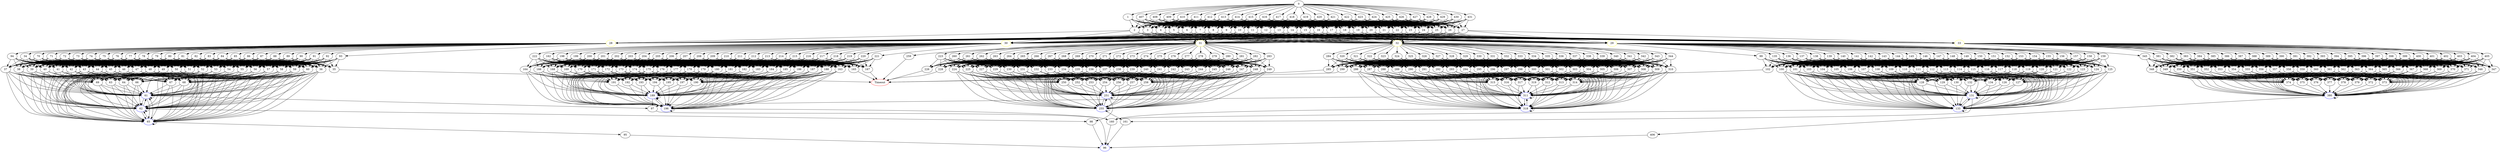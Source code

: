 digraph G {
	0 -> 1;
	0 -> 407;
	0 -> 408;
	0 -> 409;
	0 -> 410;
	0 -> 411;
	0 -> 412;
	0 -> 413;
	0 -> 414;
	0 -> 415;
	0 -> 416;
	0 -> 417;
	0 -> 418;
	0 -> 419;
	0 -> 420;
	0 -> 421;
	0 -> 422;
	0 -> 423;
	0 -> 424;
	0 -> 425;
	0 -> 426;
	0 -> 427;
	0 -> 428;
	0 -> 429;
	0 -> 430;
	0 -> 431;
	1 -> 2;
	1 -> 3;
	1 -> 4;
	1 -> 5;
	1 -> 6;
	1 -> 7;
	1 -> 8;
	1 -> 9;
	1 -> 10;
	1 -> 11;
	1 -> 12;
	1 -> 13;
	1 -> 14;
	1 -> 15;
	1 -> 16;
	1 -> 17;
	1 -> 18;
	1 -> 19;
	1 -> 20;
	1 -> 21;
	1 -> 22;
	1 -> 23;
	1 -> 24;
	1 -> 25;
	1 -> 26;
	1 -> 27;
	2 -> "28";
28 [color=yellow];
	2 -> "29";
29 [color=yellow];
	2 -> "30";
30 [color=yellow];
	2 -> "31";
31 [color=yellow];
	2 -> "32";
32 [color=yellow];
	2 -> "33";
33 [color=yellow];
	3 -> "28";
28 [color=yellow];
	3 -> "29";
29 [color=yellow];
	3 -> "30";
30 [color=yellow];
	3 -> "31";
31 [color=yellow];
	3 -> "32";
32 [color=yellow];
	3 -> "33";
33 [color=yellow];
	4 -> "28";
28 [color=yellow];
	4 -> "29";
29 [color=yellow];
	4 -> "30";
30 [color=yellow];
	4 -> "31";
31 [color=yellow];
	4 -> "32";
32 [color=yellow];
	4 -> "33";
33 [color=yellow];
	5 -> "28";
28 [color=yellow];
	5 -> "29";
29 [color=yellow];
	5 -> "30";
30 [color=yellow];
	5 -> "31";
31 [color=yellow];
	5 -> "32";
32 [color=yellow];
	5 -> "33";
33 [color=yellow];
	6 -> "28";
28 [color=yellow];
	6 -> "29";
29 [color=yellow];
	6 -> "30";
30 [color=yellow];
	6 -> "31";
31 [color=yellow];
	6 -> "32";
32 [color=yellow];
	6 -> "33";
33 [color=yellow];
	7 -> "28";
28 [color=yellow];
	7 -> "29";
29 [color=yellow];
	7 -> "30";
30 [color=yellow];
	7 -> "31";
31 [color=yellow];
	7 -> "32";
32 [color=yellow];
	7 -> "33";
33 [color=yellow];
	8 -> "28";
28 [color=yellow];
	8 -> "29";
29 [color=yellow];
	8 -> "30";
30 [color=yellow];
	8 -> "31";
31 [color=yellow];
	8 -> "32";
32 [color=yellow];
	8 -> "33";
33 [color=yellow];
	9 -> "28";
28 [color=yellow];
	9 -> "29";
29 [color=yellow];
	9 -> "30";
30 [color=yellow];
	9 -> "31";
31 [color=yellow];
	9 -> "32";
32 [color=yellow];
	9 -> "33";
33 [color=yellow];
	10 -> "28";
28 [color=yellow];
	10 -> "29";
29 [color=yellow];
	10 -> "30";
30 [color=yellow];
	10 -> "31";
31 [color=yellow];
	10 -> "32";
32 [color=yellow];
	10 -> "33";
33 [color=yellow];
	11 -> "28";
28 [color=yellow];
	11 -> "29";
29 [color=yellow];
	11 -> "30";
30 [color=yellow];
	11 -> "31";
31 [color=yellow];
	11 -> "32";
32 [color=yellow];
	11 -> "33";
33 [color=yellow];
	12 -> "28";
28 [color=yellow];
	12 -> "29";
29 [color=yellow];
	12 -> "30";
30 [color=yellow];
	12 -> "31";
31 [color=yellow];
	12 -> "32";
32 [color=yellow];
	12 -> "33";
33 [color=yellow];
	13 -> "28";
28 [color=yellow];
	13 -> "29";
29 [color=yellow];
	13 -> "30";
30 [color=yellow];
	13 -> "31";
31 [color=yellow];
	13 -> "32";
32 [color=yellow];
	13 -> "33";
33 [color=yellow];
	14 -> "28";
28 [color=yellow];
	14 -> "29";
29 [color=yellow];
	14 -> "30";
30 [color=yellow];
	14 -> "31";
31 [color=yellow];
	14 -> "32";
32 [color=yellow];
	14 -> "33";
33 [color=yellow];
	15 -> "28";
28 [color=yellow];
	15 -> "29";
29 [color=yellow];
	15 -> "30";
30 [color=yellow];
	15 -> "31";
31 [color=yellow];
	15 -> "32";
32 [color=yellow];
	15 -> "33";
33 [color=yellow];
	16 -> "28";
28 [color=yellow];
	16 -> "29";
29 [color=yellow];
	16 -> "30";
30 [color=yellow];
	16 -> "31";
31 [color=yellow];
	16 -> "32";
32 [color=yellow];
	16 -> "33";
33 [color=yellow];
	17 -> "28";
28 [color=yellow];
	17 -> "29";
29 [color=yellow];
	17 -> "30";
30 [color=yellow];
	17 -> "31";
31 [color=yellow];
	17 -> "32";
32 [color=yellow];
	17 -> "33";
33 [color=yellow];
	18 -> "28";
28 [color=yellow];
	18 -> "29";
29 [color=yellow];
	18 -> "30";
30 [color=yellow];
	18 -> "31";
31 [color=yellow];
	18 -> "32";
32 [color=yellow];
	18 -> "33";
33 [color=yellow];
	19 -> "28";
28 [color=yellow];
	19 -> "29";
29 [color=yellow];
	19 -> "30";
30 [color=yellow];
	19 -> "31";
31 [color=yellow];
	19 -> "32";
32 [color=yellow];
	19 -> "33";
33 [color=yellow];
	20 -> "28";
28 [color=yellow];
	20 -> "29";
29 [color=yellow];
	20 -> "30";
30 [color=yellow];
	20 -> "31";
31 [color=yellow];
	20 -> "32";
32 [color=yellow];
	20 -> "33";
33 [color=yellow];
	21 -> "28";
28 [color=yellow];
	21 -> "29";
29 [color=yellow];
	21 -> "30";
30 [color=yellow];
	21 -> "31";
31 [color=yellow];
	21 -> "32";
32 [color=yellow];
	21 -> "33";
33 [color=yellow];
	22 -> "28";
28 [color=yellow];
	22 -> "29";
29 [color=yellow];
	22 -> "30";
30 [color=yellow];
	22 -> "31";
31 [color=yellow];
	22 -> "32";
32 [color=yellow];
	22 -> "33";
33 [color=yellow];
	23 -> "28";
28 [color=yellow];
	23 -> "29";
29 [color=yellow];
	23 -> "30";
30 [color=yellow];
	23 -> "31";
31 [color=yellow];
	23 -> "32";
32 [color=yellow];
	23 -> "33";
33 [color=yellow];
	24 -> "28";
28 [color=yellow];
	24 -> "29";
29 [color=yellow];
	24 -> "30";
30 [color=yellow];
	24 -> "31";
31 [color=yellow];
	24 -> "32";
32 [color=yellow];
	24 -> "33";
33 [color=yellow];
	25 -> "28";
28 [color=yellow];
	25 -> "29";
29 [color=yellow];
	25 -> "30";
30 [color=yellow];
	25 -> "31";
31 [color=yellow];
	25 -> "32";
32 [color=yellow];
	25 -> "33";
33 [color=yellow];
	26 -> "28";
28 [color=yellow];
	26 -> "29";
29 [color=yellow];
	26 -> "30";
30 [color=yellow];
	26 -> "31";
31 [color=yellow];
	26 -> "32";
32 [color=yellow];
	26 -> "33";
33 [color=yellow];
	27 -> "28";
28 [color=yellow];
	27 -> "29";
29 [color=yellow];
	27 -> "30";
30 [color=yellow];
	27 -> "31";
31 [color=yellow];
	27 -> "32";
32 [color=yellow];
	27 -> "33";
33 [color=yellow];
	28 -> 34;
	28 -> 70;
	28 -> 71;
	28 -> 72;
	28 -> 73;
	28 -> 74;
	28 -> 75;
	28 -> 76;
	28 -> 77;
	28 -> 78;
	28 -> 79;
	28 -> 80;
	28 -> 81;
	28 -> 82;
	28 -> 83;
	28 -> 84;
	28 -> 85;
	28 -> 86;
	28 -> 87;
	28 -> 88;
	28 -> 89;
	28 -> 90;
	28 -> 91;
	28 -> 92;
	28 -> 93;
	28 -> 94;
	29 -> 99;
	29 -> 135;
	29 -> 136;
	29 -> 137;
	29 -> 138;
	29 -> 139;
	29 -> 140;
	29 -> 141;
	29 -> 142;
	29 -> 143;
	29 -> 144;
	29 -> 145;
	29 -> 146;
	29 -> 147;
	29 -> 148;
	29 -> 149;
	29 -> 150;
	29 -> 151;
	29 -> 152;
	29 -> 153;
	29 -> 154;
	29 -> 155;
	29 -> 156;
	29 -> 157;
	29 -> 158;
	29 -> 159;
	30 -> 162;
	30 -> 198;
	30 -> 199;
	30 -> 200;
	30 -> 201;
	30 -> 202;
	30 -> 203;
	30 -> 204;
	30 -> 205;
	30 -> 206;
	30 -> 207;
	30 -> 208;
	30 -> 209;
	30 -> 210;
	30 -> 211;
	30 -> 212;
	30 -> 213;
	30 -> 214;
	30 -> 215;
	30 -> 216;
	30 -> 217;
	30 -> 218;
	30 -> 219;
	30 -> 220;
	30 -> 221;
	30 -> 222;
	31 -> 223;
	31 -> 259;
	31 -> 260;
	31 -> 261;
	31 -> 262;
	31 -> 263;
	31 -> 264;
	31 -> 265;
	31 -> 266;
	31 -> 267;
	31 -> 268;
	31 -> 269;
	31 -> 270;
	31 -> 271;
	31 -> 272;
	31 -> 273;
	31 -> 274;
	31 -> 275;
	31 -> 276;
	31 -> 277;
	31 -> 278;
	31 -> 279;
	31 -> 280;
	31 -> 281;
	31 -> 282;
	31 -> 283;
	32 -> 284;
	32 -> 320;
	32 -> 321;
	32 -> 322;
	32 -> 323;
	32 -> 324;
	32 -> 325;
	32 -> 326;
	32 -> 327;
	32 -> 328;
	32 -> 329;
	32 -> 330;
	32 -> 331;
	32 -> 332;
	32 -> 333;
	32 -> 334;
	32 -> 335;
	32 -> 336;
	32 -> 337;
	32 -> 338;
	32 -> 339;
	32 -> 340;
	32 -> 341;
	32 -> 342;
	32 -> 343;
	32 -> 344;
	33 -> 345;
	33 -> 381;
	33 -> 382;
	33 -> 383;
	33 -> 384;
	33 -> 385;
	33 -> 386;
	33 -> 387;
	33 -> 388;
	33 -> 389;
	33 -> 390;
	33 -> 391;
	33 -> 392;
	33 -> 393;
	33 -> 394;
	33 -> 395;
	33 -> 396;
	33 -> 397;
	33 -> 398;
	33 -> 399;
	33 -> 400;
	33 -> 401;
	33 -> 402;
	33 -> 403;
	33 -> 404;
	33 -> 405;
	34 -> 35;
	34 -> 36;
	34 -> 37;
	34 -> 38;
	34 -> 39;
	34 -> 40;
	34 -> 41;
	34 -> 42;
	34 -> 43;
	34 -> 44;
	34 -> 45;
	34 -> 46;
	34 -> 47;
	34 -> 48;
	34 -> 49;
	34 -> 50;
	34 -> 51;
	34 -> 52;
	34 -> 53;
	34 -> 54;
	34 -> 55;
	34 -> 56;
	34 -> 57;
	34 -> 58;
	34 -> 59;
	34 -> 60;
	35 -> "Timeout";
Timeout [color=red];
	36 -> "61";
61 [color=blue];
	36 -> "62";
62 [color=blue];
	36 -> 63;
	36 -> 64;
	36 -> "65";
65 [color=blue];
	36 -> 66;
	36 -> 67;
	36 -> 68;
	36 -> 69;
	37 -> "61";
61 [color=blue];
	37 -> "62";
62 [color=blue];
	37 -> 63;
	37 -> 64;
	37 -> "65";
65 [color=blue];
	37 -> 66;
	37 -> 67;
	37 -> 68;
	37 -> 69;
	38 -> "61";
61 [color=blue];
	38 -> "62";
62 [color=blue];
	38 -> 63;
	38 -> 64;
	38 -> "65";
65 [color=blue];
	38 -> 66;
	38 -> 67;
	38 -> 68;
	38 -> 69;
	39 -> "61";
61 [color=blue];
	39 -> "62";
62 [color=blue];
	39 -> 63;
	39 -> 64;
	39 -> "65";
65 [color=blue];
	39 -> 66;
	39 -> 67;
	39 -> 68;
	39 -> 69;
	40 -> "61";
61 [color=blue];
	40 -> "62";
62 [color=blue];
	40 -> 63;
	40 -> 64;
	40 -> "65";
65 [color=blue];
	40 -> 66;
	40 -> 67;
	40 -> 68;
	40 -> 69;
	41 -> "61";
61 [color=blue];
	41 -> "62";
62 [color=blue];
	41 -> 63;
	41 -> 64;
	41 -> "65";
65 [color=blue];
	41 -> 66;
	41 -> 67;
	41 -> 68;
	41 -> 69;
	42 -> "61";
61 [color=blue];
	42 -> "62";
62 [color=blue];
	42 -> 63;
	42 -> 64;
	42 -> "65";
65 [color=blue];
	42 -> 66;
	42 -> 67;
	42 -> 68;
	42 -> 69;
	43 -> "61";
61 [color=blue];
	43 -> "62";
62 [color=blue];
	43 -> 63;
	43 -> 64;
	43 -> "65";
65 [color=blue];
	43 -> 66;
	43 -> 67;
	43 -> 68;
	43 -> 69;
	44 -> "61";
61 [color=blue];
	44 -> "62";
62 [color=blue];
	44 -> 63;
	44 -> 64;
	44 -> "65";
65 [color=blue];
	44 -> 66;
	44 -> 67;
	44 -> 68;
	44 -> 69;
	45 -> "61";
61 [color=blue];
	45 -> "62";
62 [color=blue];
	45 -> 63;
	45 -> 64;
	45 -> "65";
65 [color=blue];
	45 -> 66;
	45 -> 67;
	45 -> 68;
	45 -> 69;
	46 -> "61";
61 [color=blue];
	46 -> "62";
62 [color=blue];
	46 -> 63;
	46 -> 64;
	46 -> "65";
65 [color=blue];
	46 -> 66;
	46 -> 67;
	46 -> 68;
	46 -> 69;
	47 -> "61";
61 [color=blue];
	47 -> "62";
62 [color=blue];
	47 -> 63;
	47 -> 64;
	47 -> "65";
65 [color=blue];
	47 -> 66;
	47 -> 67;
	47 -> 68;
	47 -> 69;
	48 -> "61";
61 [color=blue];
	48 -> "62";
62 [color=blue];
	48 -> 63;
	48 -> 64;
	48 -> "65";
65 [color=blue];
	48 -> 66;
	48 -> 67;
	48 -> 68;
	48 -> 69;
	49 -> "61";
61 [color=blue];
	49 -> "62";
62 [color=blue];
	49 -> 63;
	49 -> 64;
	49 -> "65";
65 [color=blue];
	49 -> 66;
	49 -> 67;
	49 -> 68;
	49 -> 69;
	50 -> "61";
61 [color=blue];
	50 -> "62";
62 [color=blue];
	50 -> 63;
	50 -> 64;
	50 -> "65";
65 [color=blue];
	50 -> 66;
	50 -> 67;
	50 -> 68;
	50 -> 69;
	51 -> "61";
61 [color=blue];
	51 -> "62";
62 [color=blue];
	51 -> 63;
	51 -> 64;
	51 -> "65";
65 [color=blue];
	51 -> 66;
	51 -> 67;
	51 -> 68;
	51 -> 69;
	52 -> "61";
61 [color=blue];
	52 -> "62";
62 [color=blue];
	52 -> 63;
	52 -> 64;
	52 -> "65";
65 [color=blue];
	52 -> 66;
	52 -> 67;
	52 -> 68;
	52 -> 69;
	53 -> "61";
61 [color=blue];
	53 -> "62";
62 [color=blue];
	53 -> 63;
	53 -> 64;
	53 -> "65";
65 [color=blue];
	53 -> 66;
	53 -> 67;
	53 -> 68;
	53 -> 69;
	54 -> "61";
61 [color=blue];
	54 -> "62";
62 [color=blue];
	54 -> 63;
	54 -> 64;
	54 -> "65";
65 [color=blue];
	54 -> 66;
	54 -> 67;
	54 -> 68;
	54 -> 69;
	55 -> "61";
61 [color=blue];
	55 -> "62";
62 [color=blue];
	55 -> 63;
	55 -> 64;
	55 -> "65";
65 [color=blue];
	55 -> 66;
	55 -> 67;
	55 -> 68;
	55 -> 69;
	56 -> "61";
61 [color=blue];
	56 -> "62";
62 [color=blue];
	56 -> 63;
	56 -> 64;
	56 -> "65";
65 [color=blue];
	56 -> 66;
	56 -> 67;
	56 -> 68;
	56 -> 69;
	57 -> "61";
61 [color=blue];
	57 -> "62";
62 [color=blue];
	57 -> 63;
	57 -> 64;
	57 -> "65";
65 [color=blue];
	57 -> 66;
	57 -> 67;
	57 -> 68;
	57 -> 69;
	58 -> "61";
61 [color=blue];
	58 -> "62";
62 [color=blue];
	58 -> 63;
	58 -> 64;
	58 -> "65";
65 [color=blue];
	58 -> 66;
	58 -> 67;
	58 -> 68;
	58 -> 69;
	59 -> "61";
61 [color=blue];
	59 -> "62";
62 [color=blue];
	59 -> 63;
	59 -> 64;
	59 -> "65";
65 [color=blue];
	59 -> 66;
	59 -> 67;
	59 -> 68;
	59 -> 69;
	60 -> "61";
61 [color=blue];
	60 -> "62";
62 [color=blue];
	60 -> 63;
	60 -> 64;
	60 -> "65";
65 [color=blue];
	60 -> 66;
	60 -> 67;
	60 -> 68;
	60 -> 69;
	61 -> "61";
61 [color=blue];
	61 -> "62";
62 [color=blue];
	61 -> "65";
65 [color=blue];
	61 -> 97;
	62 -> "61";
61 [color=blue];
	62 -> "62";
62 [color=blue];
	62 -> "65";
65 [color=blue];
	62 -> 98;
	63 -> "61";
61 [color=blue];
	63 -> "62";
62 [color=blue];
	63 -> "65";
65 [color=blue];
	64 -> "61";
61 [color=blue];
	64 -> "62";
62 [color=blue];
	64 -> "65";
65 [color=blue];
	65 -> "61";
61 [color=blue];
	65 -> "62";
62 [color=blue];
	65 -> "65";
65 [color=blue];
	65 -> 95;
	66 -> "61";
61 [color=blue];
	66 -> "62";
62 [color=blue];
	66 -> "65";
65 [color=blue];
	67 -> "61";
61 [color=blue];
	67 -> "62";
62 [color=blue];
	67 -> "65";
65 [color=blue];
	68 -> "61";
61 [color=blue];
	68 -> "62";
62 [color=blue];
	68 -> "65";
65 [color=blue];
	69 -> "61";
61 [color=blue];
	69 -> "62";
62 [color=blue];
	69 -> "65";
65 [color=blue];
	70 -> 35;
	70 -> 36;
	70 -> 37;
	70 -> 38;
	70 -> 39;
	70 -> 40;
	70 -> 41;
	70 -> 42;
	70 -> 43;
	70 -> 44;
	70 -> 45;
	70 -> 46;
	70 -> 47;
	70 -> 48;
	70 -> 49;
	70 -> 50;
	70 -> 51;
	70 -> 52;
	70 -> 53;
	70 -> 54;
	70 -> 55;
	70 -> 56;
	70 -> 57;
	70 -> 58;
	70 -> 59;
	70 -> 60;
	71 -> 35;
	71 -> 36;
	71 -> 37;
	71 -> 38;
	71 -> 39;
	71 -> 40;
	71 -> 41;
	71 -> 42;
	71 -> 43;
	71 -> 44;
	71 -> 45;
	71 -> 46;
	71 -> 47;
	71 -> 48;
	71 -> 49;
	71 -> 50;
	71 -> 51;
	71 -> 52;
	71 -> 53;
	71 -> 54;
	71 -> 55;
	71 -> 56;
	71 -> 57;
	71 -> 58;
	71 -> 59;
	71 -> 60;
	72 -> 35;
	72 -> 36;
	72 -> 37;
	72 -> 38;
	72 -> 39;
	72 -> 40;
	72 -> 41;
	72 -> 42;
	72 -> 43;
	72 -> 44;
	72 -> 45;
	72 -> 46;
	72 -> 47;
	72 -> 48;
	72 -> 49;
	72 -> 50;
	72 -> 51;
	72 -> 52;
	72 -> 53;
	72 -> 54;
	72 -> 55;
	72 -> 56;
	72 -> 57;
	72 -> 58;
	72 -> 59;
	72 -> 60;
	73 -> 35;
	73 -> 36;
	73 -> 37;
	73 -> 38;
	73 -> 39;
	73 -> 40;
	73 -> 41;
	73 -> 42;
	73 -> 43;
	73 -> 44;
	73 -> 45;
	73 -> 46;
	73 -> 47;
	73 -> 48;
	73 -> 49;
	73 -> 50;
	73 -> 51;
	73 -> 52;
	73 -> 53;
	73 -> 54;
	73 -> 55;
	73 -> 56;
	73 -> 57;
	73 -> 58;
	73 -> 59;
	73 -> 60;
	74 -> 35;
	74 -> 36;
	74 -> 37;
	74 -> 38;
	74 -> 39;
	74 -> 40;
	74 -> 41;
	74 -> 42;
	74 -> 43;
	74 -> 44;
	74 -> 45;
	74 -> 46;
	74 -> 47;
	74 -> 48;
	74 -> 49;
	74 -> 50;
	74 -> 51;
	74 -> 52;
	74 -> 53;
	74 -> 54;
	74 -> 55;
	74 -> 56;
	74 -> 57;
	74 -> 58;
	74 -> 59;
	74 -> 60;
	75 -> 35;
	75 -> 36;
	75 -> 37;
	75 -> 38;
	75 -> 39;
	75 -> 40;
	75 -> 41;
	75 -> 42;
	75 -> 43;
	75 -> 44;
	75 -> 45;
	75 -> 46;
	75 -> 47;
	75 -> 48;
	75 -> 49;
	75 -> 50;
	75 -> 51;
	75 -> 52;
	75 -> 53;
	75 -> 54;
	75 -> 55;
	75 -> 56;
	75 -> 57;
	75 -> 58;
	75 -> 59;
	75 -> 60;
	76 -> 35;
	76 -> 36;
	76 -> 37;
	76 -> 38;
	76 -> 39;
	76 -> 40;
	76 -> 41;
	76 -> 42;
	76 -> 43;
	76 -> 44;
	76 -> 45;
	76 -> 46;
	76 -> 47;
	76 -> 48;
	76 -> 49;
	76 -> 50;
	76 -> 51;
	76 -> 52;
	76 -> 53;
	76 -> 54;
	76 -> 55;
	76 -> 56;
	76 -> 57;
	76 -> 58;
	76 -> 59;
	76 -> 60;
	77 -> 35;
	77 -> 36;
	77 -> 37;
	77 -> 38;
	77 -> 39;
	77 -> 40;
	77 -> 41;
	77 -> 42;
	77 -> 43;
	77 -> 44;
	77 -> 45;
	77 -> 46;
	77 -> 47;
	77 -> 48;
	77 -> 49;
	77 -> 50;
	77 -> 51;
	77 -> 52;
	77 -> 53;
	77 -> 54;
	77 -> 55;
	77 -> 56;
	77 -> 57;
	77 -> 58;
	77 -> 59;
	77 -> 60;
	78 -> 35;
	78 -> 36;
	78 -> 37;
	78 -> 38;
	78 -> 39;
	78 -> 40;
	78 -> 41;
	78 -> 42;
	78 -> 43;
	78 -> 44;
	78 -> 45;
	78 -> 46;
	78 -> 47;
	78 -> 48;
	78 -> 49;
	78 -> 50;
	78 -> 51;
	78 -> 52;
	78 -> 53;
	78 -> 54;
	78 -> 55;
	78 -> 56;
	78 -> 57;
	78 -> 58;
	78 -> 59;
	78 -> 60;
	79 -> 35;
	79 -> 36;
	79 -> 37;
	79 -> 38;
	79 -> 39;
	79 -> 40;
	79 -> 41;
	79 -> 42;
	79 -> 43;
	79 -> 44;
	79 -> 45;
	79 -> 46;
	79 -> 47;
	79 -> 48;
	79 -> 49;
	79 -> 50;
	79 -> 51;
	79 -> 52;
	79 -> 53;
	79 -> 54;
	79 -> 55;
	79 -> 56;
	79 -> 57;
	79 -> 58;
	79 -> 59;
	79 -> 60;
	80 -> 35;
	80 -> 36;
	80 -> 37;
	80 -> 38;
	80 -> 39;
	80 -> 40;
	80 -> 41;
	80 -> 42;
	80 -> 43;
	80 -> 44;
	80 -> 45;
	80 -> 46;
	80 -> 47;
	80 -> 48;
	80 -> 49;
	80 -> 50;
	80 -> 51;
	80 -> 52;
	80 -> 53;
	80 -> 54;
	80 -> 55;
	80 -> 56;
	80 -> 57;
	80 -> 58;
	80 -> 59;
	80 -> 60;
	81 -> 35;
	81 -> 36;
	81 -> 37;
	81 -> 38;
	81 -> 39;
	81 -> 40;
	81 -> 41;
	81 -> 42;
	81 -> 43;
	81 -> 44;
	81 -> 45;
	81 -> 46;
	81 -> 47;
	81 -> 48;
	81 -> 49;
	81 -> 50;
	81 -> 51;
	81 -> 52;
	81 -> 53;
	81 -> 54;
	81 -> 55;
	81 -> 56;
	81 -> 57;
	81 -> 58;
	81 -> 59;
	81 -> 60;
	82 -> 35;
	82 -> 36;
	82 -> 37;
	82 -> 38;
	82 -> 39;
	82 -> 40;
	82 -> 41;
	82 -> 42;
	82 -> 43;
	82 -> 44;
	82 -> 45;
	82 -> 46;
	82 -> 47;
	82 -> 48;
	82 -> 49;
	82 -> 50;
	82 -> 51;
	82 -> 52;
	82 -> 53;
	82 -> 54;
	82 -> 55;
	82 -> 56;
	82 -> 57;
	82 -> 58;
	82 -> 59;
	82 -> 60;
	83 -> 35;
	83 -> 36;
	83 -> 37;
	83 -> 38;
	83 -> 39;
	83 -> 40;
	83 -> 41;
	83 -> 42;
	83 -> 43;
	83 -> 44;
	83 -> 45;
	83 -> 46;
	83 -> 47;
	83 -> 48;
	83 -> 49;
	83 -> 50;
	83 -> 51;
	83 -> 52;
	83 -> 53;
	83 -> 54;
	83 -> 55;
	83 -> 56;
	83 -> 57;
	83 -> 58;
	83 -> 59;
	83 -> 60;
	84 -> 35;
	84 -> 36;
	84 -> 37;
	84 -> 38;
	84 -> 39;
	84 -> 40;
	84 -> 41;
	84 -> 42;
	84 -> 43;
	84 -> 44;
	84 -> 45;
	84 -> 46;
	84 -> 47;
	84 -> 48;
	84 -> 49;
	84 -> 50;
	84 -> 51;
	84 -> 52;
	84 -> 53;
	84 -> 54;
	84 -> 55;
	84 -> 56;
	84 -> 57;
	84 -> 58;
	84 -> 59;
	84 -> 60;
	85 -> 35;
	85 -> 36;
	85 -> 37;
	85 -> 38;
	85 -> 39;
	85 -> 40;
	85 -> 41;
	85 -> 42;
	85 -> 43;
	85 -> 44;
	85 -> 45;
	85 -> 46;
	85 -> 47;
	85 -> 48;
	85 -> 49;
	85 -> 50;
	85 -> 51;
	85 -> 52;
	85 -> 53;
	85 -> 54;
	85 -> 55;
	85 -> 56;
	85 -> 57;
	85 -> 58;
	85 -> 59;
	85 -> 60;
	86 -> 35;
	86 -> 36;
	86 -> 37;
	86 -> 38;
	86 -> 39;
	86 -> 40;
	86 -> 41;
	86 -> 42;
	86 -> 43;
	86 -> 44;
	86 -> 45;
	86 -> 46;
	86 -> 47;
	86 -> 48;
	86 -> 49;
	86 -> 50;
	86 -> 51;
	86 -> 52;
	86 -> 53;
	86 -> 54;
	86 -> 55;
	86 -> 56;
	86 -> 57;
	86 -> 58;
	86 -> 59;
	86 -> 60;
	87 -> 35;
	87 -> 36;
	87 -> 37;
	87 -> 38;
	87 -> 39;
	87 -> 40;
	87 -> 41;
	87 -> 42;
	87 -> 43;
	87 -> 44;
	87 -> 45;
	87 -> 46;
	87 -> 47;
	87 -> 48;
	87 -> 49;
	87 -> 50;
	87 -> 51;
	87 -> 52;
	87 -> 53;
	87 -> 54;
	87 -> 55;
	87 -> 56;
	87 -> 57;
	87 -> 58;
	87 -> 59;
	87 -> 60;
	88 -> 35;
	88 -> 36;
	88 -> 37;
	88 -> 38;
	88 -> 39;
	88 -> 40;
	88 -> 41;
	88 -> 42;
	88 -> 43;
	88 -> 44;
	88 -> 45;
	88 -> 46;
	88 -> 47;
	88 -> 48;
	88 -> 49;
	88 -> 50;
	88 -> 51;
	88 -> 52;
	88 -> 53;
	88 -> 54;
	88 -> 55;
	88 -> 56;
	88 -> 57;
	88 -> 58;
	88 -> 59;
	88 -> 60;
	89 -> 35;
	89 -> 36;
	89 -> 37;
	89 -> 38;
	89 -> 39;
	89 -> 40;
	89 -> 41;
	89 -> 42;
	89 -> 43;
	89 -> 44;
	89 -> 45;
	89 -> 46;
	89 -> 47;
	89 -> 48;
	89 -> 49;
	89 -> 50;
	89 -> 51;
	89 -> 52;
	89 -> 53;
	89 -> 54;
	89 -> 55;
	89 -> 56;
	89 -> 57;
	89 -> 58;
	89 -> 59;
	89 -> 60;
	90 -> 35;
	90 -> 36;
	90 -> 37;
	90 -> 38;
	90 -> 39;
	90 -> 40;
	90 -> 41;
	90 -> 42;
	90 -> 43;
	90 -> 44;
	90 -> 45;
	90 -> 46;
	90 -> 47;
	90 -> 48;
	90 -> 49;
	90 -> 50;
	90 -> 51;
	90 -> 52;
	90 -> 53;
	90 -> 54;
	90 -> 55;
	90 -> 56;
	90 -> 57;
	90 -> 58;
	90 -> 59;
	90 -> 60;
	91 -> 35;
	91 -> 36;
	91 -> 37;
	91 -> 38;
	91 -> 39;
	91 -> 40;
	91 -> 41;
	91 -> 42;
	91 -> 43;
	91 -> 44;
	91 -> 45;
	91 -> 46;
	91 -> 47;
	91 -> 48;
	91 -> 49;
	91 -> 50;
	91 -> 51;
	91 -> 52;
	91 -> 53;
	91 -> 54;
	91 -> 55;
	91 -> 56;
	91 -> 57;
	91 -> 58;
	91 -> 59;
	91 -> 60;
	92 -> 35;
	92 -> 36;
	92 -> 37;
	92 -> 38;
	92 -> 39;
	92 -> 40;
	92 -> 41;
	92 -> 42;
	92 -> 43;
	92 -> 44;
	92 -> 45;
	92 -> 46;
	92 -> 47;
	92 -> 48;
	92 -> 49;
	92 -> 50;
	92 -> 51;
	92 -> 52;
	92 -> 53;
	92 -> 54;
	92 -> 55;
	92 -> 56;
	92 -> 57;
	92 -> 58;
	92 -> 59;
	92 -> 60;
	93 -> 35;
	93 -> 36;
	93 -> 37;
	93 -> 38;
	93 -> 39;
	93 -> 40;
	93 -> 41;
	93 -> 42;
	93 -> 43;
	93 -> 44;
	93 -> 45;
	93 -> 46;
	93 -> 47;
	93 -> 48;
	93 -> 49;
	93 -> 50;
	93 -> 51;
	93 -> 52;
	93 -> 53;
	93 -> 54;
	93 -> 55;
	93 -> 56;
	93 -> 57;
	93 -> 58;
	93 -> 59;
	93 -> 60;
	94 -> 35;
	94 -> 36;
	94 -> 37;
	94 -> 38;
	94 -> 39;
	94 -> 40;
	94 -> 41;
	94 -> 42;
	94 -> 43;
	94 -> 44;
	94 -> 45;
	94 -> 46;
	94 -> 47;
	94 -> 48;
	94 -> 49;
	94 -> 50;
	94 -> 51;
	94 -> 52;
	94 -> 53;
	94 -> 54;
	94 -> 55;
	94 -> 56;
	94 -> 57;
	94 -> 58;
	94 -> 59;
	94 -> 60;
	95 -> "96";
96 [color=blue];
	97 -> "96";
96 [color=blue];
	98 -> "96";
96 [color=blue];
	99 -> 100;
	99 -> 101;
	99 -> 102;
	99 -> 103;
	99 -> 104;
	99 -> 105;
	99 -> 106;
	99 -> 107;
	99 -> 108;
	99 -> 109;
	99 -> 110;
	99 -> 111;
	99 -> 112;
	99 -> 113;
	99 -> 114;
	99 -> 115;
	99 -> 116;
	99 -> 117;
	99 -> 118;
	99 -> 119;
	99 -> 120;
	99 -> 121;
	99 -> 122;
	99 -> 123;
	99 -> 124;
	99 -> 125;
	100 -> 126;
	100 -> 127;
	100 -> 128;
	100 -> 129;
	100 -> 130;
	100 -> "131";
131 [color=blue];
	100 -> 132;
	100 -> "133";
133 [color=blue];
	100 -> 134;
	101 -> 126;
	101 -> 127;
	101 -> 128;
	101 -> 129;
	101 -> 130;
	101 -> "131";
131 [color=blue];
	101 -> 132;
	101 -> "133";
133 [color=blue];
	101 -> 134;
	102 -> "Timeout";
Timeout [color=red];
	103 -> 126;
	103 -> 127;
	103 -> 128;
	103 -> 129;
	103 -> 130;
	103 -> "131";
131 [color=blue];
	103 -> 132;
	103 -> "133";
133 [color=blue];
	103 -> 134;
	104 -> 126;
	104 -> 127;
	104 -> 128;
	104 -> 129;
	104 -> 130;
	104 -> "131";
131 [color=blue];
	104 -> 132;
	104 -> "133";
133 [color=blue];
	104 -> 134;
	105 -> 126;
	105 -> 127;
	105 -> 128;
	105 -> 129;
	105 -> 130;
	105 -> "131";
131 [color=blue];
	105 -> 132;
	105 -> "133";
133 [color=blue];
	105 -> 134;
	106 -> 126;
	106 -> 127;
	106 -> 128;
	106 -> 129;
	106 -> 130;
	106 -> "131";
131 [color=blue];
	106 -> 132;
	106 -> "133";
133 [color=blue];
	106 -> 134;
	107 -> 126;
	107 -> 127;
	107 -> 128;
	107 -> 129;
	107 -> 130;
	107 -> "131";
131 [color=blue];
	107 -> 132;
	107 -> "133";
133 [color=blue];
	107 -> 134;
	108 -> 126;
	108 -> 127;
	108 -> 128;
	108 -> 129;
	108 -> 130;
	108 -> "131";
131 [color=blue];
	108 -> 132;
	108 -> "133";
133 [color=blue];
	108 -> 134;
	109 -> 126;
	109 -> 127;
	109 -> 128;
	109 -> 129;
	109 -> 130;
	109 -> "131";
131 [color=blue];
	109 -> 132;
	109 -> "133";
133 [color=blue];
	109 -> 134;
	110 -> 126;
	110 -> 127;
	110 -> 128;
	110 -> 129;
	110 -> 130;
	110 -> "131";
131 [color=blue];
	110 -> 132;
	110 -> "133";
133 [color=blue];
	110 -> 134;
	111 -> 126;
	111 -> 127;
	111 -> 128;
	111 -> 129;
	111 -> 130;
	111 -> "131";
131 [color=blue];
	111 -> 132;
	111 -> "133";
133 [color=blue];
	111 -> 134;
	112 -> 126;
	112 -> 127;
	112 -> 128;
	112 -> 129;
	112 -> 130;
	112 -> "131";
131 [color=blue];
	112 -> 132;
	112 -> "133";
133 [color=blue];
	112 -> 134;
	113 -> 126;
	113 -> 127;
	113 -> 128;
	113 -> 129;
	113 -> 130;
	113 -> "131";
131 [color=blue];
	113 -> 132;
	113 -> "133";
133 [color=blue];
	113 -> 134;
	114 -> 126;
	114 -> 127;
	114 -> 128;
	114 -> 129;
	114 -> 130;
	114 -> "131";
131 [color=blue];
	114 -> 132;
	114 -> "133";
133 [color=blue];
	114 -> 134;
	115 -> 126;
	115 -> 127;
	115 -> 128;
	115 -> 129;
	115 -> 130;
	115 -> "131";
131 [color=blue];
	115 -> 132;
	115 -> "133";
133 [color=blue];
	115 -> 134;
	116 -> 126;
	116 -> 127;
	116 -> 128;
	116 -> 129;
	116 -> 130;
	116 -> "131";
131 [color=blue];
	116 -> 132;
	116 -> "133";
133 [color=blue];
	116 -> 134;
	117 -> 126;
	117 -> 127;
	117 -> 128;
	117 -> 129;
	117 -> 130;
	117 -> "131";
131 [color=blue];
	117 -> 132;
	117 -> "133";
133 [color=blue];
	117 -> 134;
	118 -> 126;
	118 -> 127;
	118 -> 128;
	118 -> 129;
	118 -> 130;
	118 -> "131";
131 [color=blue];
	118 -> 132;
	118 -> "133";
133 [color=blue];
	118 -> 134;
	119 -> 126;
	119 -> 127;
	119 -> 128;
	119 -> 129;
	119 -> 130;
	119 -> "131";
131 [color=blue];
	119 -> 132;
	119 -> "133";
133 [color=blue];
	119 -> 134;
	120 -> 126;
	120 -> 127;
	120 -> 128;
	120 -> 129;
	120 -> 130;
	120 -> "131";
131 [color=blue];
	120 -> 132;
	120 -> "133";
133 [color=blue];
	120 -> 134;
	121 -> 126;
	121 -> 127;
	121 -> 128;
	121 -> 129;
	121 -> 130;
	121 -> "131";
131 [color=blue];
	121 -> 132;
	121 -> "133";
133 [color=blue];
	121 -> 134;
	122 -> 126;
	122 -> 127;
	122 -> 128;
	122 -> 129;
	122 -> 130;
	122 -> "131";
131 [color=blue];
	122 -> 132;
	122 -> "133";
133 [color=blue];
	122 -> 134;
	123 -> 126;
	123 -> 127;
	123 -> 128;
	123 -> 129;
	123 -> 130;
	123 -> "131";
131 [color=blue];
	123 -> 132;
	123 -> "133";
133 [color=blue];
	123 -> 134;
	124 -> 126;
	124 -> 127;
	124 -> 128;
	124 -> 129;
	124 -> 130;
	124 -> "131";
131 [color=blue];
	124 -> 132;
	124 -> "133";
133 [color=blue];
	124 -> 134;
	125 -> 126;
	125 -> 127;
	125 -> 128;
	125 -> 129;
	125 -> 130;
	125 -> "131";
131 [color=blue];
	125 -> 132;
	125 -> "133";
133 [color=blue];
	125 -> 134;
	126 -> "131";
131 [color=blue];
	126 -> "133";
133 [color=blue];
	127 -> "131";
131 [color=blue];
	127 -> "133";
133 [color=blue];
	128 -> "131";
131 [color=blue];
	128 -> "133";
133 [color=blue];
	129 -> "131";
131 [color=blue];
	129 -> "133";
133 [color=blue];
	130 -> "131";
131 [color=blue];
	130 -> "133";
133 [color=blue];
	131 -> "131";
131 [color=blue];
	131 -> "133";
133 [color=blue];
	131 -> 161;
	132 -> "131";
131 [color=blue];
	132 -> "133";
133 [color=blue];
	133 -> "131";
131 [color=blue];
	133 -> "133";
133 [color=blue];
	133 -> 160;
	134 -> "131";
131 [color=blue];
	134 -> "133";
133 [color=blue];
	135 -> 100;
	135 -> 101;
	135 -> 102;
	135 -> 103;
	135 -> 104;
	135 -> 105;
	135 -> 106;
	135 -> 107;
	135 -> 108;
	135 -> 109;
	135 -> 110;
	135 -> 111;
	135 -> 112;
	135 -> 113;
	135 -> 114;
	135 -> 115;
	135 -> 116;
	135 -> 117;
	135 -> 118;
	135 -> 119;
	135 -> 120;
	135 -> 121;
	135 -> 122;
	135 -> 123;
	135 -> 124;
	135 -> 125;
	136 -> 100;
	136 -> 101;
	136 -> 102;
	136 -> 103;
	136 -> 104;
	136 -> 105;
	136 -> 106;
	136 -> 107;
	136 -> 108;
	136 -> 109;
	136 -> 110;
	136 -> 111;
	136 -> 112;
	136 -> 113;
	136 -> 114;
	136 -> 115;
	136 -> 116;
	136 -> 117;
	136 -> 118;
	136 -> 119;
	136 -> 120;
	136 -> 121;
	136 -> 122;
	136 -> 123;
	136 -> 124;
	136 -> 125;
	137 -> 100;
	137 -> 101;
	137 -> 102;
	137 -> 103;
	137 -> 104;
	137 -> 105;
	137 -> 106;
	137 -> 107;
	137 -> 108;
	137 -> 109;
	137 -> 110;
	137 -> 111;
	137 -> 112;
	137 -> 113;
	137 -> 114;
	137 -> 115;
	137 -> 116;
	137 -> 117;
	137 -> 118;
	137 -> 119;
	137 -> 120;
	137 -> 121;
	137 -> 122;
	137 -> 123;
	137 -> 124;
	137 -> 125;
	138 -> 100;
	138 -> 101;
	138 -> 102;
	138 -> 103;
	138 -> 104;
	138 -> 105;
	138 -> 106;
	138 -> 107;
	138 -> 108;
	138 -> 109;
	138 -> 110;
	138 -> 111;
	138 -> 112;
	138 -> 113;
	138 -> 114;
	138 -> 115;
	138 -> 116;
	138 -> 117;
	138 -> 118;
	138 -> 119;
	138 -> 120;
	138 -> 121;
	138 -> 122;
	138 -> 123;
	138 -> 124;
	138 -> 125;
	139 -> 100;
	139 -> 101;
	139 -> 102;
	139 -> 103;
	139 -> 104;
	139 -> 105;
	139 -> 106;
	139 -> 107;
	139 -> 108;
	139 -> 109;
	139 -> 110;
	139 -> 111;
	139 -> 112;
	139 -> 113;
	139 -> 114;
	139 -> 115;
	139 -> 116;
	139 -> 117;
	139 -> 118;
	139 -> 119;
	139 -> 120;
	139 -> 121;
	139 -> 122;
	139 -> 123;
	139 -> 124;
	139 -> 125;
	140 -> 100;
	140 -> 101;
	140 -> 102;
	140 -> 103;
	140 -> 104;
	140 -> 105;
	140 -> 106;
	140 -> 107;
	140 -> 108;
	140 -> 109;
	140 -> 110;
	140 -> 111;
	140 -> 112;
	140 -> 113;
	140 -> 114;
	140 -> 115;
	140 -> 116;
	140 -> 117;
	140 -> 118;
	140 -> 119;
	140 -> 120;
	140 -> 121;
	140 -> 122;
	140 -> 123;
	140 -> 124;
	140 -> 125;
	141 -> 100;
	141 -> 101;
	141 -> 102;
	141 -> 103;
	141 -> 104;
	141 -> 105;
	141 -> 106;
	141 -> 107;
	141 -> 108;
	141 -> 109;
	141 -> 110;
	141 -> 111;
	141 -> 112;
	141 -> 113;
	141 -> 114;
	141 -> 115;
	141 -> 116;
	141 -> 117;
	141 -> 118;
	141 -> 119;
	141 -> 120;
	141 -> 121;
	141 -> 122;
	141 -> 123;
	141 -> 124;
	141 -> 125;
	142 -> 100;
	142 -> 101;
	142 -> 102;
	142 -> 103;
	142 -> 104;
	142 -> 105;
	142 -> 106;
	142 -> 107;
	142 -> 108;
	142 -> 109;
	142 -> 110;
	142 -> 111;
	142 -> 112;
	142 -> 113;
	142 -> 114;
	142 -> 115;
	142 -> 116;
	142 -> 117;
	142 -> 118;
	142 -> 119;
	142 -> 120;
	142 -> 121;
	142 -> 122;
	142 -> 123;
	142 -> 124;
	142 -> 125;
	143 -> 100;
	143 -> 101;
	143 -> 102;
	143 -> 103;
	143 -> 104;
	143 -> 105;
	143 -> 106;
	143 -> 107;
	143 -> 108;
	143 -> 109;
	143 -> 110;
	143 -> 111;
	143 -> 112;
	143 -> 113;
	143 -> 114;
	143 -> 115;
	143 -> 116;
	143 -> 117;
	143 -> 118;
	143 -> 119;
	143 -> 120;
	143 -> 121;
	143 -> 122;
	143 -> 123;
	143 -> 124;
	143 -> 125;
	144 -> 100;
	144 -> 101;
	144 -> 102;
	144 -> 103;
	144 -> 104;
	144 -> 105;
	144 -> 106;
	144 -> 107;
	144 -> 108;
	144 -> 109;
	144 -> 110;
	144 -> 111;
	144 -> 112;
	144 -> 113;
	144 -> 114;
	144 -> 115;
	144 -> 116;
	144 -> 117;
	144 -> 118;
	144 -> 119;
	144 -> 120;
	144 -> 121;
	144 -> 122;
	144 -> 123;
	144 -> 124;
	144 -> 125;
	145 -> 100;
	145 -> 101;
	145 -> 102;
	145 -> 103;
	145 -> 104;
	145 -> 105;
	145 -> 106;
	145 -> 107;
	145 -> 108;
	145 -> 109;
	145 -> 110;
	145 -> 111;
	145 -> 112;
	145 -> 113;
	145 -> 114;
	145 -> 115;
	145 -> 116;
	145 -> 117;
	145 -> 118;
	145 -> 119;
	145 -> 120;
	145 -> 121;
	145 -> 122;
	145 -> 123;
	145 -> 124;
	145 -> 125;
	146 -> 100;
	146 -> 101;
	146 -> 102;
	146 -> 103;
	146 -> 104;
	146 -> 105;
	146 -> 106;
	146 -> 107;
	146 -> 108;
	146 -> 109;
	146 -> 110;
	146 -> 111;
	146 -> 112;
	146 -> 113;
	146 -> 114;
	146 -> 115;
	146 -> 116;
	146 -> 117;
	146 -> 118;
	146 -> 119;
	146 -> 120;
	146 -> 121;
	146 -> 122;
	146 -> 123;
	146 -> 124;
	146 -> 125;
	147 -> 100;
	147 -> 101;
	147 -> 102;
	147 -> 103;
	147 -> 104;
	147 -> 105;
	147 -> 106;
	147 -> 107;
	147 -> 108;
	147 -> 109;
	147 -> 110;
	147 -> 111;
	147 -> 112;
	147 -> 113;
	147 -> 114;
	147 -> 115;
	147 -> 116;
	147 -> 117;
	147 -> 118;
	147 -> 119;
	147 -> 120;
	147 -> 121;
	147 -> 122;
	147 -> 123;
	147 -> 124;
	147 -> 125;
	148 -> 100;
	148 -> 101;
	148 -> 102;
	148 -> 103;
	148 -> 104;
	148 -> 105;
	148 -> 106;
	148 -> 107;
	148 -> 108;
	148 -> 109;
	148 -> 110;
	148 -> 111;
	148 -> 112;
	148 -> 113;
	148 -> 114;
	148 -> 115;
	148 -> 116;
	148 -> 117;
	148 -> 118;
	148 -> 119;
	148 -> 120;
	148 -> 121;
	148 -> 122;
	148 -> 123;
	148 -> 124;
	148 -> 125;
	149 -> 100;
	149 -> 101;
	149 -> 102;
	149 -> 103;
	149 -> 104;
	149 -> 105;
	149 -> 106;
	149 -> 107;
	149 -> 108;
	149 -> 109;
	149 -> 110;
	149 -> 111;
	149 -> 112;
	149 -> 113;
	149 -> 114;
	149 -> 115;
	149 -> 116;
	149 -> 117;
	149 -> 118;
	149 -> 119;
	149 -> 120;
	149 -> 121;
	149 -> 122;
	149 -> 123;
	149 -> 124;
	149 -> 125;
	150 -> 100;
	150 -> 101;
	150 -> 102;
	150 -> 103;
	150 -> 104;
	150 -> 105;
	150 -> 106;
	150 -> 107;
	150 -> 108;
	150 -> 109;
	150 -> 110;
	150 -> 111;
	150 -> 112;
	150 -> 113;
	150 -> 114;
	150 -> 115;
	150 -> 116;
	150 -> 117;
	150 -> 118;
	150 -> 119;
	150 -> 120;
	150 -> 121;
	150 -> 122;
	150 -> 123;
	150 -> 124;
	150 -> 125;
	151 -> 100;
	151 -> 101;
	151 -> 102;
	151 -> 103;
	151 -> 104;
	151 -> 105;
	151 -> 106;
	151 -> 107;
	151 -> 108;
	151 -> 109;
	151 -> 110;
	151 -> 111;
	151 -> 112;
	151 -> 113;
	151 -> 114;
	151 -> 115;
	151 -> 116;
	151 -> 117;
	151 -> 118;
	151 -> 119;
	151 -> 120;
	151 -> 121;
	151 -> 122;
	151 -> 123;
	151 -> 124;
	151 -> 125;
	152 -> 100;
	152 -> 101;
	152 -> 102;
	152 -> 103;
	152 -> 104;
	152 -> 105;
	152 -> 106;
	152 -> 107;
	152 -> 108;
	152 -> 109;
	152 -> 110;
	152 -> 111;
	152 -> 112;
	152 -> 113;
	152 -> 114;
	152 -> 115;
	152 -> 116;
	152 -> 117;
	152 -> 118;
	152 -> 119;
	152 -> 120;
	152 -> 121;
	152 -> 122;
	152 -> 123;
	152 -> 124;
	152 -> 125;
	153 -> 100;
	153 -> 101;
	153 -> 102;
	153 -> 103;
	153 -> 104;
	153 -> 105;
	153 -> 106;
	153 -> 107;
	153 -> 108;
	153 -> 109;
	153 -> 110;
	153 -> 111;
	153 -> 112;
	153 -> 113;
	153 -> 114;
	153 -> 115;
	153 -> 116;
	153 -> 117;
	153 -> 118;
	153 -> 119;
	153 -> 120;
	153 -> 121;
	153 -> 122;
	153 -> 123;
	153 -> 124;
	153 -> 125;
	154 -> 100;
	154 -> 101;
	154 -> 102;
	154 -> 103;
	154 -> 104;
	154 -> 105;
	154 -> 106;
	154 -> 107;
	154 -> 108;
	154 -> 109;
	154 -> 110;
	154 -> 111;
	154 -> 112;
	154 -> 113;
	154 -> 114;
	154 -> 115;
	154 -> 116;
	154 -> 117;
	154 -> 118;
	154 -> 119;
	154 -> 120;
	154 -> 121;
	154 -> 122;
	154 -> 123;
	154 -> 124;
	154 -> 125;
	155 -> 100;
	155 -> 101;
	155 -> 102;
	155 -> 103;
	155 -> 104;
	155 -> 105;
	155 -> 106;
	155 -> 107;
	155 -> 108;
	155 -> 109;
	155 -> 110;
	155 -> 111;
	155 -> 112;
	155 -> 113;
	155 -> 114;
	155 -> 115;
	155 -> 116;
	155 -> 117;
	155 -> 118;
	155 -> 119;
	155 -> 120;
	155 -> 121;
	155 -> 122;
	155 -> 123;
	155 -> 124;
	155 -> 125;
	156 -> 100;
	156 -> 101;
	156 -> 102;
	156 -> 103;
	156 -> 104;
	156 -> 105;
	156 -> 106;
	156 -> 107;
	156 -> 108;
	156 -> 109;
	156 -> 110;
	156 -> 111;
	156 -> 112;
	156 -> 113;
	156 -> 114;
	156 -> 115;
	156 -> 116;
	156 -> 117;
	156 -> 118;
	156 -> 119;
	156 -> 120;
	156 -> 121;
	156 -> 122;
	156 -> 123;
	156 -> 124;
	156 -> 125;
	157 -> 100;
	157 -> 101;
	157 -> 102;
	157 -> 103;
	157 -> 104;
	157 -> 105;
	157 -> 106;
	157 -> 107;
	157 -> 108;
	157 -> 109;
	157 -> 110;
	157 -> 111;
	157 -> 112;
	157 -> 113;
	157 -> 114;
	157 -> 115;
	157 -> 116;
	157 -> 117;
	157 -> 118;
	157 -> 119;
	157 -> 120;
	157 -> 121;
	157 -> 122;
	157 -> 123;
	157 -> 124;
	157 -> 125;
	158 -> 100;
	158 -> 101;
	158 -> 102;
	158 -> 103;
	158 -> 104;
	158 -> 105;
	158 -> 106;
	158 -> 107;
	158 -> 108;
	158 -> 109;
	158 -> 110;
	158 -> 111;
	158 -> 112;
	158 -> 113;
	158 -> 114;
	158 -> 115;
	158 -> 116;
	158 -> 117;
	158 -> 118;
	158 -> 119;
	158 -> 120;
	158 -> 121;
	158 -> 122;
	158 -> 123;
	158 -> 124;
	158 -> 125;
	159 -> 100;
	159 -> 101;
	159 -> 102;
	159 -> 103;
	159 -> 104;
	159 -> 105;
	159 -> 106;
	159 -> 107;
	159 -> 108;
	159 -> 109;
	159 -> 110;
	159 -> 111;
	159 -> 112;
	159 -> 113;
	159 -> 114;
	159 -> 115;
	159 -> 116;
	159 -> 117;
	159 -> 118;
	159 -> 119;
	159 -> 120;
	159 -> 121;
	159 -> 122;
	159 -> 123;
	159 -> 124;
	159 -> 125;
	160 -> "96";
96 [color=blue];
	161 -> "96";
96 [color=blue];
	162 -> 163;
	162 -> 164;
	162 -> 165;
	162 -> 166;
	162 -> 167;
	162 -> 168;
	162 -> 169;
	162 -> 170;
	162 -> 171;
	162 -> 172;
	162 -> 173;
	162 -> 174;
	162 -> 175;
	162 -> 176;
	162 -> 177;
	162 -> 178;
	162 -> 179;
	162 -> 180;
	162 -> 181;
	162 -> 182;
	162 -> 183;
	162 -> 184;
	162 -> 185;
	162 -> 186;
	162 -> 187;
	162 -> 188;
	163 -> "189";
189 [color=blue];
	163 -> 190;
	163 -> 191;
	163 -> 192;
	163 -> 193;
	163 -> 194;
	163 -> 195;
	163 -> "196";
196 [color=blue];
	163 -> 197;
	164 -> "189";
189 [color=blue];
	164 -> 190;
	164 -> 191;
	164 -> 192;
	164 -> 193;
	164 -> 194;
	164 -> 195;
	164 -> "196";
196 [color=blue];
	164 -> 197;
	165 -> "Timeout";
Timeout [color=red];
	166 -> "189";
189 [color=blue];
	166 -> 190;
	166 -> 191;
	166 -> 192;
	166 -> 193;
	166 -> 194;
	166 -> 195;
	166 -> "196";
196 [color=blue];
	166 -> 197;
	167 -> "Timeout";
Timeout [color=red];
	168 -> "189";
189 [color=blue];
	168 -> 190;
	168 -> 191;
	168 -> 192;
	168 -> 193;
	168 -> 194;
	168 -> 195;
	168 -> "196";
196 [color=blue];
	168 -> 197;
	169 -> "189";
189 [color=blue];
	169 -> 190;
	169 -> 191;
	169 -> 192;
	169 -> 193;
	169 -> 194;
	169 -> 195;
	169 -> "196";
196 [color=blue];
	169 -> 197;
	170 -> "189";
189 [color=blue];
	170 -> 190;
	170 -> 191;
	170 -> 192;
	170 -> 193;
	170 -> 194;
	170 -> 195;
	170 -> "196";
196 [color=blue];
	170 -> 197;
	171 -> "189";
189 [color=blue];
	171 -> 190;
	171 -> 191;
	171 -> 192;
	171 -> 193;
	171 -> 194;
	171 -> 195;
	171 -> "196";
196 [color=blue];
	171 -> 197;
	172 -> "189";
189 [color=blue];
	172 -> 190;
	172 -> 191;
	172 -> 192;
	172 -> 193;
	172 -> 194;
	172 -> 195;
	172 -> "196";
196 [color=blue];
	172 -> 197;
	173 -> "189";
189 [color=blue];
	173 -> 190;
	173 -> 191;
	173 -> 192;
	173 -> 193;
	173 -> 194;
	173 -> 195;
	173 -> "196";
196 [color=blue];
	173 -> 197;
	174 -> "189";
189 [color=blue];
	174 -> 190;
	174 -> 191;
	174 -> 192;
	174 -> 193;
	174 -> 194;
	174 -> 195;
	174 -> "196";
196 [color=blue];
	174 -> 197;
	175 -> "189";
189 [color=blue];
	175 -> 190;
	175 -> 191;
	175 -> 192;
	175 -> 193;
	175 -> 194;
	175 -> 195;
	175 -> "196";
196 [color=blue];
	175 -> 197;
	176 -> "189";
189 [color=blue];
	176 -> 190;
	176 -> 191;
	176 -> 192;
	176 -> 193;
	176 -> 194;
	176 -> 195;
	176 -> "196";
196 [color=blue];
	176 -> 197;
	177 -> "189";
189 [color=blue];
	177 -> 190;
	177 -> 191;
	177 -> 192;
	177 -> 193;
	177 -> 194;
	177 -> 195;
	177 -> "196";
196 [color=blue];
	177 -> 197;
	178 -> "189";
189 [color=blue];
	178 -> 190;
	178 -> 191;
	178 -> 192;
	178 -> 193;
	178 -> 194;
	178 -> 195;
	178 -> "196";
196 [color=blue];
	178 -> 197;
	179 -> "189";
189 [color=blue];
	179 -> 190;
	179 -> 191;
	179 -> 192;
	179 -> 193;
	179 -> 194;
	179 -> 195;
	179 -> "196";
196 [color=blue];
	179 -> 197;
	180 -> "189";
189 [color=blue];
	180 -> 190;
	180 -> 191;
	180 -> 192;
	180 -> 193;
	180 -> 194;
	180 -> 195;
	180 -> "196";
196 [color=blue];
	180 -> 197;
	181 -> "189";
189 [color=blue];
	181 -> 190;
	181 -> 191;
	181 -> 192;
	181 -> 193;
	181 -> 194;
	181 -> 195;
	181 -> "196";
196 [color=blue];
	181 -> 197;
	182 -> "189";
189 [color=blue];
	182 -> 190;
	182 -> 191;
	182 -> 192;
	182 -> 193;
	182 -> 194;
	182 -> 195;
	182 -> "196";
196 [color=blue];
	182 -> 197;
	183 -> "189";
189 [color=blue];
	183 -> 190;
	183 -> 191;
	183 -> 192;
	183 -> 193;
	183 -> 194;
	183 -> 195;
	183 -> "196";
196 [color=blue];
	183 -> 197;
	184 -> "189";
189 [color=blue];
	184 -> 190;
	184 -> 191;
	184 -> 192;
	184 -> 193;
	184 -> 194;
	184 -> 195;
	184 -> "196";
196 [color=blue];
	184 -> 197;
	185 -> "189";
189 [color=blue];
	185 -> 190;
	185 -> 191;
	185 -> 192;
	185 -> 193;
	185 -> 194;
	185 -> 195;
	185 -> "196";
196 [color=blue];
	185 -> 197;
	186 -> "189";
189 [color=blue];
	186 -> 190;
	186 -> 191;
	186 -> 192;
	186 -> 193;
	186 -> 194;
	186 -> 195;
	186 -> "196";
196 [color=blue];
	186 -> 197;
	187 -> "189";
189 [color=blue];
	187 -> 190;
	187 -> 191;
	187 -> 192;
	187 -> 193;
	187 -> 194;
	187 -> 195;
	187 -> "196";
196 [color=blue];
	187 -> 197;
	188 -> "189";
189 [color=blue];
	188 -> 190;
	188 -> 191;
	188 -> 192;
	188 -> 193;
	188 -> 194;
	188 -> 195;
	188 -> "196";
196 [color=blue];
	188 -> 197;
	189 -> 97;
	189 -> "189";
189 [color=blue];
	189 -> "196";
196 [color=blue];
	190 -> "189";
189 [color=blue];
	190 -> "196";
196 [color=blue];
	191 -> "189";
189 [color=blue];
	191 -> "196";
196 [color=blue];
	192 -> "189";
189 [color=blue];
	192 -> "196";
196 [color=blue];
	193 -> "189";
189 [color=blue];
	193 -> "196";
196 [color=blue];
	194 -> "189";
189 [color=blue];
	194 -> "196";
196 [color=blue];
	195 -> "189";
189 [color=blue];
	195 -> "196";
196 [color=blue];
	196 -> 160;
	196 -> "189";
189 [color=blue];
	196 -> "196";
196 [color=blue];
	197 -> "189";
189 [color=blue];
	197 -> "196";
196 [color=blue];
	198 -> 163;
	198 -> 164;
	198 -> 165;
	198 -> 166;
	198 -> 167;
	198 -> 168;
	198 -> 169;
	198 -> 170;
	198 -> 171;
	198 -> 172;
	198 -> 173;
	198 -> 174;
	198 -> 175;
	198 -> 176;
	198 -> 177;
	198 -> 178;
	198 -> 179;
	198 -> 180;
	198 -> 181;
	198 -> 182;
	198 -> 183;
	198 -> 184;
	198 -> 185;
	198 -> 186;
	198 -> 187;
	198 -> 188;
	199 -> 163;
	199 -> 164;
	199 -> 165;
	199 -> 166;
	199 -> 167;
	199 -> 168;
	199 -> 169;
	199 -> 170;
	199 -> 171;
	199 -> 172;
	199 -> 173;
	199 -> 174;
	199 -> 175;
	199 -> 176;
	199 -> 177;
	199 -> 178;
	199 -> 179;
	199 -> 180;
	199 -> 181;
	199 -> 182;
	199 -> 183;
	199 -> 184;
	199 -> 185;
	199 -> 186;
	199 -> 187;
	199 -> 188;
	200 -> 163;
	200 -> 164;
	200 -> 165;
	200 -> 166;
	200 -> 167;
	200 -> 168;
	200 -> 169;
	200 -> 170;
	200 -> 171;
	200 -> 172;
	200 -> 173;
	200 -> 174;
	200 -> 175;
	200 -> 176;
	200 -> 177;
	200 -> 178;
	200 -> 179;
	200 -> 180;
	200 -> 181;
	200 -> 182;
	200 -> 183;
	200 -> 184;
	200 -> 185;
	200 -> 186;
	200 -> 187;
	200 -> 188;
	201 -> 163;
	201 -> 164;
	201 -> 165;
	201 -> 166;
	201 -> 167;
	201 -> 168;
	201 -> 169;
	201 -> 170;
	201 -> 171;
	201 -> 172;
	201 -> 173;
	201 -> 174;
	201 -> 175;
	201 -> 176;
	201 -> 177;
	201 -> 178;
	201 -> 179;
	201 -> 180;
	201 -> 181;
	201 -> 182;
	201 -> 183;
	201 -> 184;
	201 -> 185;
	201 -> 186;
	201 -> 187;
	201 -> 188;
	202 -> 163;
	202 -> 164;
	202 -> 165;
	202 -> 166;
	202 -> 167;
	202 -> 168;
	202 -> 169;
	202 -> 170;
	202 -> 171;
	202 -> 172;
	202 -> 173;
	202 -> 174;
	202 -> 175;
	202 -> 176;
	202 -> 177;
	202 -> 178;
	202 -> 179;
	202 -> 180;
	202 -> 181;
	202 -> 182;
	202 -> 183;
	202 -> 184;
	202 -> 185;
	202 -> 186;
	202 -> 187;
	202 -> 188;
	203 -> 163;
	203 -> 164;
	203 -> 165;
	203 -> 166;
	203 -> 167;
	203 -> 168;
	203 -> 169;
	203 -> 170;
	203 -> 171;
	203 -> 172;
	203 -> 173;
	203 -> 174;
	203 -> 175;
	203 -> 176;
	203 -> 177;
	203 -> 178;
	203 -> 179;
	203 -> 180;
	203 -> 181;
	203 -> 182;
	203 -> 183;
	203 -> 184;
	203 -> 185;
	203 -> 186;
	203 -> 187;
	203 -> 188;
	204 -> 163;
	204 -> 164;
	204 -> 165;
	204 -> 166;
	204 -> 167;
	204 -> 168;
	204 -> 169;
	204 -> 170;
	204 -> 171;
	204 -> 172;
	204 -> 173;
	204 -> 174;
	204 -> 175;
	204 -> 176;
	204 -> 177;
	204 -> 178;
	204 -> 179;
	204 -> 180;
	204 -> 181;
	204 -> 182;
	204 -> 183;
	204 -> 184;
	204 -> 185;
	204 -> 186;
	204 -> 187;
	204 -> 188;
	205 -> 163;
	205 -> 164;
	205 -> 165;
	205 -> 166;
	205 -> 167;
	205 -> 168;
	205 -> 169;
	205 -> 170;
	205 -> 171;
	205 -> 172;
	205 -> 173;
	205 -> 174;
	205 -> 175;
	205 -> 176;
	205 -> 177;
	205 -> 178;
	205 -> 179;
	205 -> 180;
	205 -> 181;
	205 -> 182;
	205 -> 183;
	205 -> 184;
	205 -> 185;
	205 -> 186;
	205 -> 187;
	205 -> 188;
	206 -> 163;
	206 -> 164;
	206 -> 165;
	206 -> 166;
	206 -> 167;
	206 -> 168;
	206 -> 169;
	206 -> 170;
	206 -> 171;
	206 -> 172;
	206 -> 173;
	206 -> 174;
	206 -> 175;
	206 -> 176;
	206 -> 177;
	206 -> 178;
	206 -> 179;
	206 -> 180;
	206 -> 181;
	206 -> 182;
	206 -> 183;
	206 -> 184;
	206 -> 185;
	206 -> 186;
	206 -> 187;
	206 -> 188;
	207 -> 163;
	207 -> 164;
	207 -> 165;
	207 -> 166;
	207 -> 167;
	207 -> 168;
	207 -> 169;
	207 -> 170;
	207 -> 171;
	207 -> 172;
	207 -> 173;
	207 -> 174;
	207 -> 175;
	207 -> 176;
	207 -> 177;
	207 -> 178;
	207 -> 179;
	207 -> 180;
	207 -> 181;
	207 -> 182;
	207 -> 183;
	207 -> 184;
	207 -> 185;
	207 -> 186;
	207 -> 187;
	207 -> 188;
	208 -> 163;
	208 -> 164;
	208 -> 165;
	208 -> 166;
	208 -> 167;
	208 -> 168;
	208 -> 169;
	208 -> 170;
	208 -> 171;
	208 -> 172;
	208 -> 173;
	208 -> 174;
	208 -> 175;
	208 -> 176;
	208 -> 177;
	208 -> 178;
	208 -> 179;
	208 -> 180;
	208 -> 181;
	208 -> 182;
	208 -> 183;
	208 -> 184;
	208 -> 185;
	208 -> 186;
	208 -> 187;
	208 -> 188;
	209 -> 163;
	209 -> 164;
	209 -> 165;
	209 -> 166;
	209 -> 167;
	209 -> 168;
	209 -> 169;
	209 -> 170;
	209 -> 171;
	209 -> 172;
	209 -> 173;
	209 -> 174;
	209 -> 175;
	209 -> 176;
	209 -> 177;
	209 -> 178;
	209 -> 179;
	209 -> 180;
	209 -> 181;
	209 -> 182;
	209 -> 183;
	209 -> 184;
	209 -> 185;
	209 -> 186;
	209 -> 187;
	209 -> 188;
	210 -> 163;
	210 -> 164;
	210 -> 165;
	210 -> 166;
	210 -> 167;
	210 -> 168;
	210 -> 169;
	210 -> 170;
	210 -> 171;
	210 -> 172;
	210 -> 173;
	210 -> 174;
	210 -> 175;
	210 -> 176;
	210 -> 177;
	210 -> 178;
	210 -> 179;
	210 -> 180;
	210 -> 181;
	210 -> 182;
	210 -> 183;
	210 -> 184;
	210 -> 185;
	210 -> 186;
	210 -> 187;
	210 -> 188;
	211 -> 163;
	211 -> 164;
	211 -> 165;
	211 -> 166;
	211 -> 167;
	211 -> 168;
	211 -> 169;
	211 -> 170;
	211 -> 171;
	211 -> 172;
	211 -> 173;
	211 -> 174;
	211 -> 175;
	211 -> 176;
	211 -> 177;
	211 -> 178;
	211 -> 179;
	211 -> 180;
	211 -> 181;
	211 -> 182;
	211 -> 183;
	211 -> 184;
	211 -> 185;
	211 -> 186;
	211 -> 187;
	211 -> 188;
	212 -> 163;
	212 -> 164;
	212 -> 165;
	212 -> 166;
	212 -> 167;
	212 -> 168;
	212 -> 169;
	212 -> 170;
	212 -> 171;
	212 -> 172;
	212 -> 173;
	212 -> 174;
	212 -> 175;
	212 -> 176;
	212 -> 177;
	212 -> 178;
	212 -> 179;
	212 -> 180;
	212 -> 181;
	212 -> 182;
	212 -> 183;
	212 -> 184;
	212 -> 185;
	212 -> 186;
	212 -> 187;
	212 -> 188;
	213 -> 163;
	213 -> 164;
	213 -> 165;
	213 -> 166;
	213 -> 167;
	213 -> 168;
	213 -> 169;
	213 -> 170;
	213 -> 171;
	213 -> 172;
	213 -> 173;
	213 -> 174;
	213 -> 175;
	213 -> 176;
	213 -> 177;
	213 -> 178;
	213 -> 179;
	213 -> 180;
	213 -> 181;
	213 -> 182;
	213 -> 183;
	213 -> 184;
	213 -> 185;
	213 -> 186;
	213 -> 187;
	213 -> 188;
	214 -> 163;
	214 -> 164;
	214 -> 165;
	214 -> 166;
	214 -> 167;
	214 -> 168;
	214 -> 169;
	214 -> 170;
	214 -> 171;
	214 -> 172;
	214 -> 173;
	214 -> 174;
	214 -> 175;
	214 -> 176;
	214 -> 177;
	214 -> 178;
	214 -> 179;
	214 -> 180;
	214 -> 181;
	214 -> 182;
	214 -> 183;
	214 -> 184;
	214 -> 185;
	214 -> 186;
	214 -> 187;
	214 -> 188;
	215 -> 163;
	215 -> 164;
	215 -> 165;
	215 -> 166;
	215 -> 167;
	215 -> 168;
	215 -> 169;
	215 -> 170;
	215 -> 171;
	215 -> 172;
	215 -> 173;
	215 -> 174;
	215 -> 175;
	215 -> 176;
	215 -> 177;
	215 -> 178;
	215 -> 179;
	215 -> 180;
	215 -> 181;
	215 -> 182;
	215 -> 183;
	215 -> 184;
	215 -> 185;
	215 -> 186;
	215 -> 187;
	215 -> 188;
	216 -> 163;
	216 -> 164;
	216 -> 165;
	216 -> 166;
	216 -> 167;
	216 -> 168;
	216 -> 169;
	216 -> 170;
	216 -> 171;
	216 -> 172;
	216 -> 173;
	216 -> 174;
	216 -> 175;
	216 -> 176;
	216 -> 177;
	216 -> 178;
	216 -> 179;
	216 -> 180;
	216 -> 181;
	216 -> 182;
	216 -> 183;
	216 -> 184;
	216 -> 185;
	216 -> 186;
	216 -> 187;
	216 -> 188;
	217 -> 163;
	217 -> 164;
	217 -> 165;
	217 -> 166;
	217 -> 167;
	217 -> 168;
	217 -> 169;
	217 -> 170;
	217 -> 171;
	217 -> 172;
	217 -> 173;
	217 -> 174;
	217 -> 175;
	217 -> 176;
	217 -> 177;
	217 -> 178;
	217 -> 179;
	217 -> 180;
	217 -> 181;
	217 -> 182;
	217 -> 183;
	217 -> 184;
	217 -> 185;
	217 -> 186;
	217 -> 187;
	217 -> 188;
	218 -> 163;
	218 -> 164;
	218 -> 165;
	218 -> 166;
	218 -> 167;
	218 -> 168;
	218 -> 169;
	218 -> 170;
	218 -> 171;
	218 -> 172;
	218 -> 173;
	218 -> 174;
	218 -> 175;
	218 -> 176;
	218 -> 177;
	218 -> 178;
	218 -> 179;
	218 -> 180;
	218 -> 181;
	218 -> 182;
	218 -> 183;
	218 -> 184;
	218 -> 185;
	218 -> 186;
	218 -> 187;
	218 -> 188;
	219 -> 163;
	219 -> 164;
	219 -> 165;
	219 -> 166;
	219 -> 167;
	219 -> 168;
	219 -> 169;
	219 -> 170;
	219 -> 171;
	219 -> 172;
	219 -> 173;
	219 -> 174;
	219 -> 175;
	219 -> 176;
	219 -> 177;
	219 -> 178;
	219 -> 179;
	219 -> 180;
	219 -> 181;
	219 -> 182;
	219 -> 183;
	219 -> 184;
	219 -> 185;
	219 -> 186;
	219 -> 187;
	219 -> 188;
	220 -> 163;
	220 -> 164;
	220 -> 165;
	220 -> 166;
	220 -> 167;
	220 -> 168;
	220 -> 169;
	220 -> 170;
	220 -> 171;
	220 -> 172;
	220 -> 173;
	220 -> 174;
	220 -> 175;
	220 -> 176;
	220 -> 177;
	220 -> 178;
	220 -> 179;
	220 -> 180;
	220 -> 181;
	220 -> 182;
	220 -> 183;
	220 -> 184;
	220 -> 185;
	220 -> 186;
	220 -> 187;
	220 -> 188;
	221 -> 163;
	221 -> 164;
	221 -> 165;
	221 -> 166;
	221 -> 167;
	221 -> 168;
	221 -> 169;
	221 -> 170;
	221 -> 171;
	221 -> 172;
	221 -> 173;
	221 -> 174;
	221 -> 175;
	221 -> 176;
	221 -> 177;
	221 -> 178;
	221 -> 179;
	221 -> 180;
	221 -> 181;
	221 -> 182;
	221 -> 183;
	221 -> 184;
	221 -> 185;
	221 -> 186;
	221 -> 187;
	221 -> 188;
	222 -> 163;
	222 -> 164;
	222 -> 165;
	222 -> 166;
	222 -> 167;
	222 -> 168;
	222 -> 169;
	222 -> 170;
	222 -> 171;
	222 -> 172;
	222 -> 173;
	222 -> 174;
	222 -> 175;
	222 -> 176;
	222 -> 177;
	222 -> 178;
	222 -> 179;
	222 -> 180;
	222 -> 181;
	222 -> 182;
	222 -> 183;
	222 -> 184;
	222 -> 185;
	222 -> 186;
	222 -> 187;
	222 -> 188;
	223 -> 224;
	223 -> 225;
	223 -> 226;
	223 -> 227;
	223 -> 228;
	223 -> 229;
	223 -> 230;
	223 -> 231;
	223 -> 232;
	223 -> 233;
	223 -> 234;
	223 -> 235;
	223 -> 236;
	223 -> 237;
	223 -> 238;
	223 -> 239;
	223 -> 240;
	223 -> 241;
	223 -> 242;
	223 -> 243;
	223 -> 244;
	223 -> 245;
	223 -> 246;
	223 -> 247;
	223 -> 248;
	223 -> 249;
	224 -> 250;
	224 -> "251";
251 [color=blue];
	224 -> 252;
	224 -> 253;
	224 -> 254;
	224 -> "255";
255 [color=blue];
	224 -> 256;
	224 -> 257;
	224 -> 258;
	225 -> 250;
	225 -> "251";
251 [color=blue];
	225 -> 252;
	225 -> 253;
	225 -> 254;
	225 -> "255";
255 [color=blue];
	225 -> 256;
	225 -> 257;
	225 -> 258;
	226 -> "Timeout";
Timeout [color=red];
	227 -> 250;
	227 -> "251";
251 [color=blue];
	227 -> 252;
	227 -> 253;
	227 -> 254;
	227 -> "255";
255 [color=blue];
	227 -> 256;
	227 -> 257;
	227 -> 258;
	228 -> "Timeout";
Timeout [color=red];
	229 -> 250;
	229 -> "251";
251 [color=blue];
	229 -> 252;
	229 -> 253;
	229 -> 254;
	229 -> "255";
255 [color=blue];
	229 -> 256;
	229 -> 257;
	229 -> 258;
	230 -> 250;
	230 -> "251";
251 [color=blue];
	230 -> 252;
	230 -> 253;
	230 -> 254;
	230 -> "255";
255 [color=blue];
	230 -> 256;
	230 -> 257;
	230 -> 258;
	231 -> 250;
	231 -> "251";
251 [color=blue];
	231 -> 252;
	231 -> 253;
	231 -> 254;
	231 -> "255";
255 [color=blue];
	231 -> 256;
	231 -> 257;
	231 -> 258;
	232 -> 250;
	232 -> "251";
251 [color=blue];
	232 -> 252;
	232 -> 253;
	232 -> 254;
	232 -> "255";
255 [color=blue];
	232 -> 256;
	232 -> 257;
	232 -> 258;
	233 -> 250;
	233 -> "251";
251 [color=blue];
	233 -> 252;
	233 -> 253;
	233 -> 254;
	233 -> "255";
255 [color=blue];
	233 -> 256;
	233 -> 257;
	233 -> 258;
	234 -> 250;
	234 -> "251";
251 [color=blue];
	234 -> 252;
	234 -> 253;
	234 -> 254;
	234 -> "255";
255 [color=blue];
	234 -> 256;
	234 -> 257;
	234 -> 258;
	235 -> 250;
	235 -> "251";
251 [color=blue];
	235 -> 252;
	235 -> 253;
	235 -> 254;
	235 -> "255";
255 [color=blue];
	235 -> 256;
	235 -> 257;
	235 -> 258;
	236 -> 250;
	236 -> "251";
251 [color=blue];
	236 -> 252;
	236 -> 253;
	236 -> 254;
	236 -> "255";
255 [color=blue];
	236 -> 256;
	236 -> 257;
	236 -> 258;
	237 -> 250;
	237 -> "251";
251 [color=blue];
	237 -> 252;
	237 -> 253;
	237 -> 254;
	237 -> "255";
255 [color=blue];
	237 -> 256;
	237 -> 257;
	237 -> 258;
	238 -> 250;
	238 -> "251";
251 [color=blue];
	238 -> 252;
	238 -> 253;
	238 -> 254;
	238 -> "255";
255 [color=blue];
	238 -> 256;
	238 -> 257;
	238 -> 258;
	239 -> 250;
	239 -> "251";
251 [color=blue];
	239 -> 252;
	239 -> 253;
	239 -> 254;
	239 -> "255";
255 [color=blue];
	239 -> 256;
	239 -> 257;
	239 -> 258;
	240 -> 250;
	240 -> "251";
251 [color=blue];
	240 -> 252;
	240 -> 253;
	240 -> 254;
	240 -> "255";
255 [color=blue];
	240 -> 256;
	240 -> 257;
	240 -> 258;
	241 -> 250;
	241 -> "251";
251 [color=blue];
	241 -> 252;
	241 -> 253;
	241 -> 254;
	241 -> "255";
255 [color=blue];
	241 -> 256;
	241 -> 257;
	241 -> 258;
	242 -> 250;
	242 -> "251";
251 [color=blue];
	242 -> 252;
	242 -> 253;
	242 -> 254;
	242 -> "255";
255 [color=blue];
	242 -> 256;
	242 -> 257;
	242 -> 258;
	243 -> 250;
	243 -> "251";
251 [color=blue];
	243 -> 252;
	243 -> 253;
	243 -> 254;
	243 -> "255";
255 [color=blue];
	243 -> 256;
	243 -> 257;
	243 -> 258;
	244 -> 250;
	244 -> "251";
251 [color=blue];
	244 -> 252;
	244 -> 253;
	244 -> 254;
	244 -> "255";
255 [color=blue];
	244 -> 256;
	244 -> 257;
	244 -> 258;
	245 -> 250;
	245 -> "251";
251 [color=blue];
	245 -> 252;
	245 -> 253;
	245 -> 254;
	245 -> "255";
255 [color=blue];
	245 -> 256;
	245 -> 257;
	245 -> 258;
	246 -> 250;
	246 -> "251";
251 [color=blue];
	246 -> 252;
	246 -> 253;
	246 -> 254;
	246 -> "255";
255 [color=blue];
	246 -> 256;
	246 -> 257;
	246 -> 258;
	247 -> 250;
	247 -> "251";
251 [color=blue];
	247 -> 252;
	247 -> 253;
	247 -> 254;
	247 -> "255";
255 [color=blue];
	247 -> 256;
	247 -> 257;
	247 -> 258;
	248 -> 250;
	248 -> "251";
251 [color=blue];
	248 -> 252;
	248 -> 253;
	248 -> 254;
	248 -> "255";
255 [color=blue];
	248 -> 256;
	248 -> 257;
	248 -> 258;
	249 -> 250;
	249 -> "251";
251 [color=blue];
	249 -> 252;
	249 -> 253;
	249 -> 254;
	249 -> "255";
255 [color=blue];
	249 -> 256;
	249 -> 257;
	249 -> 258;
	250 -> "251";
251 [color=blue];
	250 -> "255";
255 [color=blue];
	251 -> 98;
	251 -> "251";
251 [color=blue];
	251 -> "255";
255 [color=blue];
	252 -> "251";
251 [color=blue];
	252 -> "255";
255 [color=blue];
	253 -> "251";
251 [color=blue];
	253 -> "255";
255 [color=blue];
	254 -> "251";
251 [color=blue];
	254 -> "255";
255 [color=blue];
	255 -> 161;
	255 -> "251";
251 [color=blue];
	255 -> "255";
255 [color=blue];
	256 -> "251";
251 [color=blue];
	256 -> "255";
255 [color=blue];
	257 -> "251";
251 [color=blue];
	257 -> "255";
255 [color=blue];
	258 -> "251";
251 [color=blue];
	258 -> "255";
255 [color=blue];
	259 -> "Timeout";
Timeout [color=red];
	260 -> 224;
	260 -> 225;
	260 -> 226;
	260 -> 227;
	260 -> 228;
	260 -> 229;
	260 -> 230;
	260 -> 231;
	260 -> 232;
	260 -> 233;
	260 -> 234;
	260 -> 235;
	260 -> 236;
	260 -> 237;
	260 -> 238;
	260 -> 239;
	260 -> 240;
	260 -> 241;
	260 -> 242;
	260 -> 243;
	260 -> 244;
	260 -> 245;
	260 -> 246;
	260 -> 247;
	260 -> 248;
	260 -> 249;
	261 -> 224;
	261 -> 225;
	261 -> 226;
	261 -> 227;
	261 -> 228;
	261 -> 229;
	261 -> 230;
	261 -> 231;
	261 -> 232;
	261 -> 233;
	261 -> 234;
	261 -> 235;
	261 -> 236;
	261 -> 237;
	261 -> 238;
	261 -> 239;
	261 -> 240;
	261 -> 241;
	261 -> 242;
	261 -> 243;
	261 -> 244;
	261 -> 245;
	261 -> 246;
	261 -> 247;
	261 -> 248;
	261 -> 249;
	262 -> 224;
	262 -> 225;
	262 -> 226;
	262 -> 227;
	262 -> 228;
	262 -> 229;
	262 -> 230;
	262 -> 231;
	262 -> 232;
	262 -> 233;
	262 -> 234;
	262 -> 235;
	262 -> 236;
	262 -> 237;
	262 -> 238;
	262 -> 239;
	262 -> 240;
	262 -> 241;
	262 -> 242;
	262 -> 243;
	262 -> 244;
	262 -> 245;
	262 -> 246;
	262 -> 247;
	262 -> 248;
	262 -> 249;
	263 -> 224;
	263 -> 225;
	263 -> 226;
	263 -> 227;
	263 -> 228;
	263 -> 229;
	263 -> 230;
	263 -> 231;
	263 -> 232;
	263 -> 233;
	263 -> 234;
	263 -> 235;
	263 -> 236;
	263 -> 237;
	263 -> 238;
	263 -> 239;
	263 -> 240;
	263 -> 241;
	263 -> 242;
	263 -> 243;
	263 -> 244;
	263 -> 245;
	263 -> 246;
	263 -> 247;
	263 -> 248;
	263 -> 249;
	264 -> 224;
	264 -> 225;
	264 -> 226;
	264 -> 227;
	264 -> 228;
	264 -> 229;
	264 -> 230;
	264 -> 231;
	264 -> 232;
	264 -> 233;
	264 -> 234;
	264 -> 235;
	264 -> 236;
	264 -> 237;
	264 -> 238;
	264 -> 239;
	264 -> 240;
	264 -> 241;
	264 -> 242;
	264 -> 243;
	264 -> 244;
	264 -> 245;
	264 -> 246;
	264 -> 247;
	264 -> 248;
	264 -> 249;
	265 -> 224;
	265 -> 225;
	265 -> 226;
	265 -> 227;
	265 -> 228;
	265 -> 229;
	265 -> 230;
	265 -> 231;
	265 -> 232;
	265 -> 233;
	265 -> 234;
	265 -> 235;
	265 -> 236;
	265 -> 237;
	265 -> 238;
	265 -> 239;
	265 -> 240;
	265 -> 241;
	265 -> 242;
	265 -> 243;
	265 -> 244;
	265 -> 245;
	265 -> 246;
	265 -> 247;
	265 -> 248;
	265 -> 249;
	266 -> 224;
	266 -> 225;
	266 -> 226;
	266 -> 227;
	266 -> 228;
	266 -> 229;
	266 -> 230;
	266 -> 231;
	266 -> 232;
	266 -> 233;
	266 -> 234;
	266 -> 235;
	266 -> 236;
	266 -> 237;
	266 -> 238;
	266 -> 239;
	266 -> 240;
	266 -> 241;
	266 -> 242;
	266 -> 243;
	266 -> 244;
	266 -> 245;
	266 -> 246;
	266 -> 247;
	266 -> 248;
	266 -> 249;
	267 -> 224;
	267 -> 225;
	267 -> 226;
	267 -> 227;
	267 -> 228;
	267 -> 229;
	267 -> 230;
	267 -> 231;
	267 -> 232;
	267 -> 233;
	267 -> 234;
	267 -> 235;
	267 -> 236;
	267 -> 237;
	267 -> 238;
	267 -> 239;
	267 -> 240;
	267 -> 241;
	267 -> 242;
	267 -> 243;
	267 -> 244;
	267 -> 245;
	267 -> 246;
	267 -> 247;
	267 -> 248;
	267 -> 249;
	268 -> 224;
	268 -> 225;
	268 -> 226;
	268 -> 227;
	268 -> 228;
	268 -> 229;
	268 -> 230;
	268 -> 231;
	268 -> 232;
	268 -> 233;
	268 -> 234;
	268 -> 235;
	268 -> 236;
	268 -> 237;
	268 -> 238;
	268 -> 239;
	268 -> 240;
	268 -> 241;
	268 -> 242;
	268 -> 243;
	268 -> 244;
	268 -> 245;
	268 -> 246;
	268 -> 247;
	268 -> 248;
	268 -> 249;
	269 -> 224;
	269 -> 225;
	269 -> 226;
	269 -> 227;
	269 -> 228;
	269 -> 229;
	269 -> 230;
	269 -> 231;
	269 -> 232;
	269 -> 233;
	269 -> 234;
	269 -> 235;
	269 -> 236;
	269 -> 237;
	269 -> 238;
	269 -> 239;
	269 -> 240;
	269 -> 241;
	269 -> 242;
	269 -> 243;
	269 -> 244;
	269 -> 245;
	269 -> 246;
	269 -> 247;
	269 -> 248;
	269 -> 249;
	270 -> 224;
	270 -> 225;
	270 -> 226;
	270 -> 227;
	270 -> 228;
	270 -> 229;
	270 -> 230;
	270 -> 231;
	270 -> 232;
	270 -> 233;
	270 -> 234;
	270 -> 235;
	270 -> 236;
	270 -> 237;
	270 -> 238;
	270 -> 239;
	270 -> 240;
	270 -> 241;
	270 -> 242;
	270 -> 243;
	270 -> 244;
	270 -> 245;
	270 -> 246;
	270 -> 247;
	270 -> 248;
	270 -> 249;
	271 -> 224;
	271 -> 225;
	271 -> 226;
	271 -> 227;
	271 -> 228;
	271 -> 229;
	271 -> 230;
	271 -> 231;
	271 -> 232;
	271 -> 233;
	271 -> 234;
	271 -> 235;
	271 -> 236;
	271 -> 237;
	271 -> 238;
	271 -> 239;
	271 -> 240;
	271 -> 241;
	271 -> 242;
	271 -> 243;
	271 -> 244;
	271 -> 245;
	271 -> 246;
	271 -> 247;
	271 -> 248;
	271 -> 249;
	272 -> 224;
	272 -> 225;
	272 -> 226;
	272 -> 227;
	272 -> 228;
	272 -> 229;
	272 -> 230;
	272 -> 231;
	272 -> 232;
	272 -> 233;
	272 -> 234;
	272 -> 235;
	272 -> 236;
	272 -> 237;
	272 -> 238;
	272 -> 239;
	272 -> 240;
	272 -> 241;
	272 -> 242;
	272 -> 243;
	272 -> 244;
	272 -> 245;
	272 -> 246;
	272 -> 247;
	272 -> 248;
	272 -> 249;
	273 -> 224;
	273 -> 225;
	273 -> 226;
	273 -> 227;
	273 -> 228;
	273 -> 229;
	273 -> 230;
	273 -> 231;
	273 -> 232;
	273 -> 233;
	273 -> 234;
	273 -> 235;
	273 -> 236;
	273 -> 237;
	273 -> 238;
	273 -> 239;
	273 -> 240;
	273 -> 241;
	273 -> 242;
	273 -> 243;
	273 -> 244;
	273 -> 245;
	273 -> 246;
	273 -> 247;
	273 -> 248;
	273 -> 249;
	274 -> 224;
	274 -> 225;
	274 -> 226;
	274 -> 227;
	274 -> 228;
	274 -> 229;
	274 -> 230;
	274 -> 231;
	274 -> 232;
	274 -> 233;
	274 -> 234;
	274 -> 235;
	274 -> 236;
	274 -> 237;
	274 -> 238;
	274 -> 239;
	274 -> 240;
	274 -> 241;
	274 -> 242;
	274 -> 243;
	274 -> 244;
	274 -> 245;
	274 -> 246;
	274 -> 247;
	274 -> 248;
	274 -> 249;
	275 -> 224;
	275 -> 225;
	275 -> 226;
	275 -> 227;
	275 -> 228;
	275 -> 229;
	275 -> 230;
	275 -> 231;
	275 -> 232;
	275 -> 233;
	275 -> 234;
	275 -> 235;
	275 -> 236;
	275 -> 237;
	275 -> 238;
	275 -> 239;
	275 -> 240;
	275 -> 241;
	275 -> 242;
	275 -> 243;
	275 -> 244;
	275 -> 245;
	275 -> 246;
	275 -> 247;
	275 -> 248;
	275 -> 249;
	276 -> 224;
	276 -> 225;
	276 -> 226;
	276 -> 227;
	276 -> 228;
	276 -> 229;
	276 -> 230;
	276 -> 231;
	276 -> 232;
	276 -> 233;
	276 -> 234;
	276 -> 235;
	276 -> 236;
	276 -> 237;
	276 -> 238;
	276 -> 239;
	276 -> 240;
	276 -> 241;
	276 -> 242;
	276 -> 243;
	276 -> 244;
	276 -> 245;
	276 -> 246;
	276 -> 247;
	276 -> 248;
	276 -> 249;
	277 -> 224;
	277 -> 225;
	277 -> 226;
	277 -> 227;
	277 -> 228;
	277 -> 229;
	277 -> 230;
	277 -> 231;
	277 -> 232;
	277 -> 233;
	277 -> 234;
	277 -> 235;
	277 -> 236;
	277 -> 237;
	277 -> 238;
	277 -> 239;
	277 -> 240;
	277 -> 241;
	277 -> 242;
	277 -> 243;
	277 -> 244;
	277 -> 245;
	277 -> 246;
	277 -> 247;
	277 -> 248;
	277 -> 249;
	278 -> 224;
	278 -> 225;
	278 -> 226;
	278 -> 227;
	278 -> 228;
	278 -> 229;
	278 -> 230;
	278 -> 231;
	278 -> 232;
	278 -> 233;
	278 -> 234;
	278 -> 235;
	278 -> 236;
	278 -> 237;
	278 -> 238;
	278 -> 239;
	278 -> 240;
	278 -> 241;
	278 -> 242;
	278 -> 243;
	278 -> 244;
	278 -> 245;
	278 -> 246;
	278 -> 247;
	278 -> 248;
	278 -> 249;
	279 -> 224;
	279 -> 225;
	279 -> 226;
	279 -> 227;
	279 -> 228;
	279 -> 229;
	279 -> 230;
	279 -> 231;
	279 -> 232;
	279 -> 233;
	279 -> 234;
	279 -> 235;
	279 -> 236;
	279 -> 237;
	279 -> 238;
	279 -> 239;
	279 -> 240;
	279 -> 241;
	279 -> 242;
	279 -> 243;
	279 -> 244;
	279 -> 245;
	279 -> 246;
	279 -> 247;
	279 -> 248;
	279 -> 249;
	280 -> 224;
	280 -> 225;
	280 -> 226;
	280 -> 227;
	280 -> 228;
	280 -> 229;
	280 -> 230;
	280 -> 231;
	280 -> 232;
	280 -> 233;
	280 -> 234;
	280 -> 235;
	280 -> 236;
	280 -> 237;
	280 -> 238;
	280 -> 239;
	280 -> 240;
	280 -> 241;
	280 -> 242;
	280 -> 243;
	280 -> 244;
	280 -> 245;
	280 -> 246;
	280 -> 247;
	280 -> 248;
	280 -> 249;
	281 -> 224;
	281 -> 225;
	281 -> 226;
	281 -> 227;
	281 -> 228;
	281 -> 229;
	281 -> 230;
	281 -> 231;
	281 -> 232;
	281 -> 233;
	281 -> 234;
	281 -> 235;
	281 -> 236;
	281 -> 237;
	281 -> 238;
	281 -> 239;
	281 -> 240;
	281 -> 241;
	281 -> 242;
	281 -> 243;
	281 -> 244;
	281 -> 245;
	281 -> 246;
	281 -> 247;
	281 -> 248;
	281 -> 249;
	282 -> 224;
	282 -> 225;
	282 -> 226;
	282 -> 227;
	282 -> 228;
	282 -> 229;
	282 -> 230;
	282 -> 231;
	282 -> 232;
	282 -> 233;
	282 -> 234;
	282 -> 235;
	282 -> 236;
	282 -> 237;
	282 -> 238;
	282 -> 239;
	282 -> 240;
	282 -> 241;
	282 -> 242;
	282 -> 243;
	282 -> 244;
	282 -> 245;
	282 -> 246;
	282 -> 247;
	282 -> 248;
	282 -> 249;
	283 -> 224;
	283 -> 225;
	283 -> 226;
	283 -> 227;
	283 -> 228;
	283 -> 229;
	283 -> 230;
	283 -> 231;
	283 -> 232;
	283 -> 233;
	283 -> 234;
	283 -> 235;
	283 -> 236;
	283 -> 237;
	283 -> 238;
	283 -> 239;
	283 -> 240;
	283 -> 241;
	283 -> 242;
	283 -> 243;
	283 -> 244;
	283 -> 245;
	283 -> 246;
	283 -> 247;
	283 -> 248;
	283 -> 249;
	284 -> 285;
	284 -> 286;
	284 -> 287;
	284 -> 288;
	284 -> 289;
	284 -> 290;
	284 -> 291;
	284 -> 292;
	284 -> 293;
	284 -> 294;
	284 -> 295;
	284 -> 296;
	284 -> 297;
	284 -> 298;
	284 -> 299;
	284 -> 300;
	284 -> 301;
	284 -> 302;
	284 -> 303;
	284 -> 304;
	284 -> 305;
	284 -> 306;
	284 -> 307;
	284 -> 308;
	284 -> 309;
	284 -> 310;
	285 -> "Timeout";
Timeout [color=red];
	286 -> "311";
311 [color=blue];
	286 -> 312;
	286 -> 313;
	286 -> 314;
	286 -> 315;
	286 -> 316;
	286 -> 317;
	286 -> "318";
318 [color=blue];
	286 -> 319;
	287 -> "311";
311 [color=blue];
	287 -> 312;
	287 -> 313;
	287 -> 314;
	287 -> 315;
	287 -> 316;
	287 -> 317;
	287 -> "318";
318 [color=blue];
	287 -> 319;
	288 -> "311";
311 [color=blue];
	288 -> 312;
	288 -> 313;
	288 -> 314;
	288 -> 315;
	288 -> 316;
	288 -> 317;
	288 -> "318";
318 [color=blue];
	288 -> 319;
	289 -> "311";
311 [color=blue];
	289 -> 312;
	289 -> 313;
	289 -> 314;
	289 -> 315;
	289 -> 316;
	289 -> 317;
	289 -> "318";
318 [color=blue];
	289 -> 319;
	290 -> "311";
311 [color=blue];
	290 -> 312;
	290 -> 313;
	290 -> 314;
	290 -> 315;
	290 -> 316;
	290 -> 317;
	290 -> "318";
318 [color=blue];
	290 -> 319;
	291 -> "311";
311 [color=blue];
	291 -> 312;
	291 -> 313;
	291 -> 314;
	291 -> 315;
	291 -> 316;
	291 -> 317;
	291 -> "318";
318 [color=blue];
	291 -> 319;
	292 -> "311";
311 [color=blue];
	292 -> 312;
	292 -> 313;
	292 -> 314;
	292 -> 315;
	292 -> 316;
	292 -> 317;
	292 -> "318";
318 [color=blue];
	292 -> 319;
	293 -> "311";
311 [color=blue];
	293 -> 312;
	293 -> 313;
	293 -> 314;
	293 -> 315;
	293 -> 316;
	293 -> 317;
	293 -> "318";
318 [color=blue];
	293 -> 319;
	294 -> "311";
311 [color=blue];
	294 -> 312;
	294 -> 313;
	294 -> 314;
	294 -> 315;
	294 -> 316;
	294 -> 317;
	294 -> "318";
318 [color=blue];
	294 -> 319;
	295 -> "311";
311 [color=blue];
	295 -> 312;
	295 -> 313;
	295 -> 314;
	295 -> 315;
	295 -> 316;
	295 -> 317;
	295 -> "318";
318 [color=blue];
	295 -> 319;
	296 -> "311";
311 [color=blue];
	296 -> 312;
	296 -> 313;
	296 -> 314;
	296 -> 315;
	296 -> 316;
	296 -> 317;
	296 -> "318";
318 [color=blue];
	296 -> 319;
	297 -> "311";
311 [color=blue];
	297 -> 312;
	297 -> 313;
	297 -> 314;
	297 -> 315;
	297 -> 316;
	297 -> 317;
	297 -> "318";
318 [color=blue];
	297 -> 319;
	298 -> "311";
311 [color=blue];
	298 -> 312;
	298 -> 313;
	298 -> 314;
	298 -> 315;
	298 -> 316;
	298 -> 317;
	298 -> "318";
318 [color=blue];
	298 -> 319;
	299 -> "Timeout";
Timeout [color=red];
	300 -> "311";
311 [color=blue];
	300 -> 312;
	300 -> 313;
	300 -> 314;
	300 -> 315;
	300 -> 316;
	300 -> 317;
	300 -> "318";
318 [color=blue];
	300 -> 319;
	301 -> "311";
311 [color=blue];
	301 -> 312;
	301 -> 313;
	301 -> 314;
	301 -> 315;
	301 -> 316;
	301 -> 317;
	301 -> "318";
318 [color=blue];
	301 -> 319;
	302 -> "311";
311 [color=blue];
	302 -> 312;
	302 -> 313;
	302 -> 314;
	302 -> 315;
	302 -> 316;
	302 -> 317;
	302 -> "318";
318 [color=blue];
	302 -> 319;
	303 -> "311";
311 [color=blue];
	303 -> 312;
	303 -> 313;
	303 -> 314;
	303 -> 315;
	303 -> 316;
	303 -> 317;
	303 -> "318";
318 [color=blue];
	303 -> 319;
	304 -> "311";
311 [color=blue];
	304 -> 312;
	304 -> 313;
	304 -> 314;
	304 -> 315;
	304 -> 316;
	304 -> 317;
	304 -> "318";
318 [color=blue];
	304 -> 319;
	305 -> "311";
311 [color=blue];
	305 -> 312;
	305 -> 313;
	305 -> 314;
	305 -> 315;
	305 -> 316;
	305 -> 317;
	305 -> "318";
318 [color=blue];
	305 -> 319;
	306 -> "311";
311 [color=blue];
	306 -> 312;
	306 -> 313;
	306 -> 314;
	306 -> 315;
	306 -> 316;
	306 -> 317;
	306 -> "318";
318 [color=blue];
	306 -> 319;
	307 -> "311";
311 [color=blue];
	307 -> 312;
	307 -> 313;
	307 -> 314;
	307 -> 315;
	307 -> 316;
	307 -> 317;
	307 -> "318";
318 [color=blue];
	307 -> 319;
	308 -> "311";
311 [color=blue];
	308 -> 312;
	308 -> 313;
	308 -> 314;
	308 -> 315;
	308 -> 316;
	308 -> 317;
	308 -> "318";
318 [color=blue];
	308 -> 319;
	309 -> "311";
311 [color=blue];
	309 -> 312;
	309 -> 313;
	309 -> 314;
	309 -> 315;
	309 -> 316;
	309 -> 317;
	309 -> "318";
318 [color=blue];
	309 -> 319;
	310 -> "311";
311 [color=blue];
	310 -> 312;
	310 -> 313;
	310 -> 314;
	310 -> 315;
	310 -> 316;
	310 -> 317;
	310 -> "318";
318 [color=blue];
	310 -> 319;
	311 -> 97;
	311 -> "311";
311 [color=blue];
	311 -> "318";
318 [color=blue];
	312 -> "311";
311 [color=blue];
	312 -> "318";
318 [color=blue];
	313 -> "311";
311 [color=blue];
	313 -> "318";
318 [color=blue];
	314 -> "311";
311 [color=blue];
	314 -> "318";
318 [color=blue];
	315 -> "311";
311 [color=blue];
	315 -> "318";
318 [color=blue];
	316 -> "311";
311 [color=blue];
	316 -> "318";
318 [color=blue];
	317 -> "311";
311 [color=blue];
	317 -> "318";
318 [color=blue];
	318 -> 160;
	318 -> "311";
311 [color=blue];
	318 -> "318";
318 [color=blue];
	319 -> "311";
311 [color=blue];
	319 -> "318";
318 [color=blue];
	320 -> 285;
	320 -> 286;
	320 -> 287;
	320 -> 288;
	320 -> 289;
	320 -> 290;
	320 -> 291;
	320 -> 292;
	320 -> 293;
	320 -> 294;
	320 -> 295;
	320 -> 296;
	320 -> 297;
	320 -> 298;
	320 -> 299;
	320 -> 300;
	320 -> 301;
	320 -> 302;
	320 -> 303;
	320 -> 304;
	320 -> 305;
	320 -> 306;
	320 -> 307;
	320 -> 308;
	320 -> 309;
	320 -> 310;
	321 -> 285;
	321 -> 286;
	321 -> 287;
	321 -> 288;
	321 -> 289;
	321 -> 290;
	321 -> 291;
	321 -> 292;
	321 -> 293;
	321 -> 294;
	321 -> 295;
	321 -> 296;
	321 -> 297;
	321 -> 298;
	321 -> 299;
	321 -> 300;
	321 -> 301;
	321 -> 302;
	321 -> 303;
	321 -> 304;
	321 -> 305;
	321 -> 306;
	321 -> 307;
	321 -> 308;
	321 -> 309;
	321 -> 310;
	322 -> 285;
	322 -> 286;
	322 -> 287;
	322 -> 288;
	322 -> 289;
	322 -> 290;
	322 -> 291;
	322 -> 292;
	322 -> 293;
	322 -> 294;
	322 -> 295;
	322 -> 296;
	322 -> 297;
	322 -> 298;
	322 -> 299;
	322 -> 300;
	322 -> 301;
	322 -> 302;
	322 -> 303;
	322 -> 304;
	322 -> 305;
	322 -> 306;
	322 -> 307;
	322 -> 308;
	322 -> 309;
	322 -> 310;
	323 -> 285;
	323 -> 286;
	323 -> 287;
	323 -> 288;
	323 -> 289;
	323 -> 290;
	323 -> 291;
	323 -> 292;
	323 -> 293;
	323 -> 294;
	323 -> 295;
	323 -> 296;
	323 -> 297;
	323 -> 298;
	323 -> 299;
	323 -> 300;
	323 -> 301;
	323 -> 302;
	323 -> 303;
	323 -> 304;
	323 -> 305;
	323 -> 306;
	323 -> 307;
	323 -> 308;
	323 -> 309;
	323 -> 310;
	324 -> 285;
	324 -> 286;
	324 -> 287;
	324 -> 288;
	324 -> 289;
	324 -> 290;
	324 -> 291;
	324 -> 292;
	324 -> 293;
	324 -> 294;
	324 -> 295;
	324 -> 296;
	324 -> 297;
	324 -> 298;
	324 -> 299;
	324 -> 300;
	324 -> 301;
	324 -> 302;
	324 -> 303;
	324 -> 304;
	324 -> 305;
	324 -> 306;
	324 -> 307;
	324 -> 308;
	324 -> 309;
	324 -> 310;
	325 -> 285;
	325 -> 286;
	325 -> 287;
	325 -> 288;
	325 -> 289;
	325 -> 290;
	325 -> 291;
	325 -> 292;
	325 -> 293;
	325 -> 294;
	325 -> 295;
	325 -> 296;
	325 -> 297;
	325 -> 298;
	325 -> 299;
	325 -> 300;
	325 -> 301;
	325 -> 302;
	325 -> 303;
	325 -> 304;
	325 -> 305;
	325 -> 306;
	325 -> 307;
	325 -> 308;
	325 -> 309;
	325 -> 310;
	326 -> 285;
	326 -> 286;
	326 -> 287;
	326 -> 288;
	326 -> 289;
	326 -> 290;
	326 -> 291;
	326 -> 292;
	326 -> 293;
	326 -> 294;
	326 -> 295;
	326 -> 296;
	326 -> 297;
	326 -> 298;
	326 -> 299;
	326 -> 300;
	326 -> 301;
	326 -> 302;
	326 -> 303;
	326 -> 304;
	326 -> 305;
	326 -> 306;
	326 -> 307;
	326 -> 308;
	326 -> 309;
	326 -> 310;
	327 -> 285;
	327 -> 286;
	327 -> 287;
	327 -> 288;
	327 -> 289;
	327 -> 290;
	327 -> 291;
	327 -> 292;
	327 -> 293;
	327 -> 294;
	327 -> 295;
	327 -> 296;
	327 -> 297;
	327 -> 298;
	327 -> 299;
	327 -> 300;
	327 -> 301;
	327 -> 302;
	327 -> 303;
	327 -> 304;
	327 -> 305;
	327 -> 306;
	327 -> 307;
	327 -> 308;
	327 -> 309;
	327 -> 310;
	328 -> 285;
	328 -> 286;
	328 -> 287;
	328 -> 288;
	328 -> 289;
	328 -> 290;
	328 -> 291;
	328 -> 292;
	328 -> 293;
	328 -> 294;
	328 -> 295;
	328 -> 296;
	328 -> 297;
	328 -> 298;
	328 -> 299;
	328 -> 300;
	328 -> 301;
	328 -> 302;
	328 -> 303;
	328 -> 304;
	328 -> 305;
	328 -> 306;
	328 -> 307;
	328 -> 308;
	328 -> 309;
	328 -> 310;
	329 -> 285;
	329 -> 286;
	329 -> 287;
	329 -> 288;
	329 -> 289;
	329 -> 290;
	329 -> 291;
	329 -> 292;
	329 -> 293;
	329 -> 294;
	329 -> 295;
	329 -> 296;
	329 -> 297;
	329 -> 298;
	329 -> 299;
	329 -> 300;
	329 -> 301;
	329 -> 302;
	329 -> 303;
	329 -> 304;
	329 -> 305;
	329 -> 306;
	329 -> 307;
	329 -> 308;
	329 -> 309;
	329 -> 310;
	330 -> 285;
	330 -> 286;
	330 -> 287;
	330 -> 288;
	330 -> 289;
	330 -> 290;
	330 -> 291;
	330 -> 292;
	330 -> 293;
	330 -> 294;
	330 -> 295;
	330 -> 296;
	330 -> 297;
	330 -> 298;
	330 -> 299;
	330 -> 300;
	330 -> 301;
	330 -> 302;
	330 -> 303;
	330 -> 304;
	330 -> 305;
	330 -> 306;
	330 -> 307;
	330 -> 308;
	330 -> 309;
	330 -> 310;
	331 -> 285;
	331 -> 286;
	331 -> 287;
	331 -> 288;
	331 -> 289;
	331 -> 290;
	331 -> 291;
	331 -> 292;
	331 -> 293;
	331 -> 294;
	331 -> 295;
	331 -> 296;
	331 -> 297;
	331 -> 298;
	331 -> 299;
	331 -> 300;
	331 -> 301;
	331 -> 302;
	331 -> 303;
	331 -> 304;
	331 -> 305;
	331 -> 306;
	331 -> 307;
	331 -> 308;
	331 -> 309;
	331 -> 310;
	332 -> 285;
	332 -> 286;
	332 -> 287;
	332 -> 288;
	332 -> 289;
	332 -> 290;
	332 -> 291;
	332 -> 292;
	332 -> 293;
	332 -> 294;
	332 -> 295;
	332 -> 296;
	332 -> 297;
	332 -> 298;
	332 -> 299;
	332 -> 300;
	332 -> 301;
	332 -> 302;
	332 -> 303;
	332 -> 304;
	332 -> 305;
	332 -> 306;
	332 -> 307;
	332 -> 308;
	332 -> 309;
	332 -> 310;
	333 -> 285;
	333 -> 286;
	333 -> 287;
	333 -> 288;
	333 -> 289;
	333 -> 290;
	333 -> 291;
	333 -> 292;
	333 -> 293;
	333 -> 294;
	333 -> 295;
	333 -> 296;
	333 -> 297;
	333 -> 298;
	333 -> 299;
	333 -> 300;
	333 -> 301;
	333 -> 302;
	333 -> 303;
	333 -> 304;
	333 -> 305;
	333 -> 306;
	333 -> 307;
	333 -> 308;
	333 -> 309;
	333 -> 310;
	334 -> 285;
	334 -> 286;
	334 -> 287;
	334 -> 288;
	334 -> 289;
	334 -> 290;
	334 -> 291;
	334 -> 292;
	334 -> 293;
	334 -> 294;
	334 -> 295;
	334 -> 296;
	334 -> 297;
	334 -> 298;
	334 -> 299;
	334 -> 300;
	334 -> 301;
	334 -> 302;
	334 -> 303;
	334 -> 304;
	334 -> 305;
	334 -> 306;
	334 -> 307;
	334 -> 308;
	334 -> 309;
	334 -> 310;
	335 -> 285;
	335 -> 286;
	335 -> 287;
	335 -> 288;
	335 -> 289;
	335 -> 290;
	335 -> 291;
	335 -> 292;
	335 -> 293;
	335 -> 294;
	335 -> 295;
	335 -> 296;
	335 -> 297;
	335 -> 298;
	335 -> 299;
	335 -> 300;
	335 -> 301;
	335 -> 302;
	335 -> 303;
	335 -> 304;
	335 -> 305;
	335 -> 306;
	335 -> 307;
	335 -> 308;
	335 -> 309;
	335 -> 310;
	336 -> 285;
	336 -> 286;
	336 -> 287;
	336 -> 288;
	336 -> 289;
	336 -> 290;
	336 -> 291;
	336 -> 292;
	336 -> 293;
	336 -> 294;
	336 -> 295;
	336 -> 296;
	336 -> 297;
	336 -> 298;
	336 -> 299;
	336 -> 300;
	336 -> 301;
	336 -> 302;
	336 -> 303;
	336 -> 304;
	336 -> 305;
	336 -> 306;
	336 -> 307;
	336 -> 308;
	336 -> 309;
	336 -> 310;
	337 -> 285;
	337 -> 286;
	337 -> 287;
	337 -> 288;
	337 -> 289;
	337 -> 290;
	337 -> 291;
	337 -> 292;
	337 -> 293;
	337 -> 294;
	337 -> 295;
	337 -> 296;
	337 -> 297;
	337 -> 298;
	337 -> 299;
	337 -> 300;
	337 -> 301;
	337 -> 302;
	337 -> 303;
	337 -> 304;
	337 -> 305;
	337 -> 306;
	337 -> 307;
	337 -> 308;
	337 -> 309;
	337 -> 310;
	338 -> 285;
	338 -> 286;
	338 -> 287;
	338 -> 288;
	338 -> 289;
	338 -> 290;
	338 -> 291;
	338 -> 292;
	338 -> 293;
	338 -> 294;
	338 -> 295;
	338 -> 296;
	338 -> 297;
	338 -> 298;
	338 -> 299;
	338 -> 300;
	338 -> 301;
	338 -> 302;
	338 -> 303;
	338 -> 304;
	338 -> 305;
	338 -> 306;
	338 -> 307;
	338 -> 308;
	338 -> 309;
	338 -> 310;
	339 -> 285;
	339 -> 286;
	339 -> 287;
	339 -> 288;
	339 -> 289;
	339 -> 290;
	339 -> 291;
	339 -> 292;
	339 -> 293;
	339 -> 294;
	339 -> 295;
	339 -> 296;
	339 -> 297;
	339 -> 298;
	339 -> 299;
	339 -> 300;
	339 -> 301;
	339 -> 302;
	339 -> 303;
	339 -> 304;
	339 -> 305;
	339 -> 306;
	339 -> 307;
	339 -> 308;
	339 -> 309;
	339 -> 310;
	340 -> 285;
	340 -> 286;
	340 -> 287;
	340 -> 288;
	340 -> 289;
	340 -> 290;
	340 -> 291;
	340 -> 292;
	340 -> 293;
	340 -> 294;
	340 -> 295;
	340 -> 296;
	340 -> 297;
	340 -> 298;
	340 -> 299;
	340 -> 300;
	340 -> 301;
	340 -> 302;
	340 -> 303;
	340 -> 304;
	340 -> 305;
	340 -> 306;
	340 -> 307;
	340 -> 308;
	340 -> 309;
	340 -> 310;
	341 -> 285;
	341 -> 286;
	341 -> 287;
	341 -> 288;
	341 -> 289;
	341 -> 290;
	341 -> 291;
	341 -> 292;
	341 -> 293;
	341 -> 294;
	341 -> 295;
	341 -> 296;
	341 -> 297;
	341 -> 298;
	341 -> 299;
	341 -> 300;
	341 -> 301;
	341 -> 302;
	341 -> 303;
	341 -> 304;
	341 -> 305;
	341 -> 306;
	341 -> 307;
	341 -> 308;
	341 -> 309;
	341 -> 310;
	342 -> 285;
	342 -> 286;
	342 -> 287;
	342 -> 288;
	342 -> 289;
	342 -> 290;
	342 -> 291;
	342 -> 292;
	342 -> 293;
	342 -> 294;
	342 -> 295;
	342 -> 296;
	342 -> 297;
	342 -> 298;
	342 -> 299;
	342 -> 300;
	342 -> 301;
	342 -> 302;
	342 -> 303;
	342 -> 304;
	342 -> 305;
	342 -> 306;
	342 -> 307;
	342 -> 308;
	342 -> 309;
	342 -> 310;
	343 -> 285;
	343 -> 286;
	343 -> 287;
	343 -> 288;
	343 -> 289;
	343 -> 290;
	343 -> 291;
	343 -> 292;
	343 -> 293;
	343 -> 294;
	343 -> 295;
	343 -> 296;
	343 -> 297;
	343 -> 298;
	343 -> 299;
	343 -> 300;
	343 -> 301;
	343 -> 302;
	343 -> 303;
	343 -> 304;
	343 -> 305;
	343 -> 306;
	343 -> 307;
	343 -> 308;
	343 -> 309;
	343 -> 310;
	344 -> 285;
	344 -> 286;
	344 -> 287;
	344 -> 288;
	344 -> 289;
	344 -> 290;
	344 -> 291;
	344 -> 292;
	344 -> 293;
	344 -> 294;
	344 -> 295;
	344 -> 296;
	344 -> 297;
	344 -> 298;
	344 -> 299;
	344 -> 300;
	344 -> 301;
	344 -> 302;
	344 -> 303;
	344 -> 304;
	344 -> 305;
	344 -> 306;
	344 -> 307;
	344 -> 308;
	344 -> 309;
	344 -> 310;
	345 -> 346;
	345 -> 347;
	345 -> 348;
	345 -> 349;
	345 -> 350;
	345 -> 351;
	345 -> 352;
	345 -> 353;
	345 -> 354;
	345 -> 355;
	345 -> 356;
	345 -> 357;
	345 -> 358;
	345 -> 359;
	345 -> 360;
	345 -> 361;
	345 -> 362;
	345 -> 363;
	345 -> 364;
	345 -> 365;
	345 -> 366;
	345 -> 367;
	345 -> 368;
	345 -> 369;
	345 -> 370;
	345 -> 371;
	346 -> 372;
	346 -> 373;
	346 -> 374;
	346 -> 375;
	346 -> 376;
	346 -> 377;
	346 -> 378;
	346 -> 379;
	346 -> "380";
380 [color=blue];
	347 -> 372;
	347 -> 373;
	347 -> 374;
	347 -> 375;
	347 -> 376;
	347 -> 377;
	347 -> 378;
	347 -> 379;
	347 -> "380";
380 [color=blue];
	348 -> 372;
	348 -> 373;
	348 -> 374;
	348 -> 375;
	348 -> 376;
	348 -> 377;
	348 -> 378;
	348 -> 379;
	348 -> "380";
380 [color=blue];
	349 -> 372;
	349 -> 373;
	349 -> 374;
	349 -> 375;
	349 -> 376;
	349 -> 377;
	349 -> 378;
	349 -> 379;
	349 -> "380";
380 [color=blue];
	350 -> 372;
	350 -> 373;
	350 -> 374;
	350 -> 375;
	350 -> 376;
	350 -> 377;
	350 -> 378;
	350 -> 379;
	350 -> "380";
380 [color=blue];
	351 -> 372;
	351 -> 373;
	351 -> 374;
	351 -> 375;
	351 -> 376;
	351 -> 377;
	351 -> 378;
	351 -> 379;
	351 -> "380";
380 [color=blue];
	352 -> 372;
	352 -> 373;
	352 -> 374;
	352 -> 375;
	352 -> 376;
	352 -> 377;
	352 -> 378;
	352 -> 379;
	352 -> "380";
380 [color=blue];
	353 -> 372;
	353 -> 373;
	353 -> 374;
	353 -> 375;
	353 -> 376;
	353 -> 377;
	353 -> 378;
	353 -> 379;
	353 -> "380";
380 [color=blue];
	354 -> 372;
	354 -> 373;
	354 -> 374;
	354 -> 375;
	354 -> 376;
	354 -> 377;
	354 -> 378;
	354 -> 379;
	354 -> "380";
380 [color=blue];
	355 -> 372;
	355 -> 373;
	355 -> 374;
	355 -> 375;
	355 -> 376;
	355 -> 377;
	355 -> 378;
	355 -> 379;
	355 -> "380";
380 [color=blue];
	356 -> 372;
	356 -> 373;
	356 -> 374;
	356 -> 375;
	356 -> 376;
	356 -> 377;
	356 -> 378;
	356 -> 379;
	356 -> "380";
380 [color=blue];
	357 -> 372;
	357 -> 373;
	357 -> 374;
	357 -> 375;
	357 -> 376;
	357 -> 377;
	357 -> 378;
	357 -> 379;
	357 -> "380";
380 [color=blue];
	358 -> 372;
	358 -> 373;
	358 -> 374;
	358 -> 375;
	358 -> 376;
	358 -> 377;
	358 -> 378;
	358 -> 379;
	358 -> "380";
380 [color=blue];
	359 -> 372;
	359 -> 373;
	359 -> 374;
	359 -> 375;
	359 -> 376;
	359 -> 377;
	359 -> 378;
	359 -> 379;
	359 -> "380";
380 [color=blue];
	360 -> 372;
	360 -> 373;
	360 -> 374;
	360 -> 375;
	360 -> 376;
	360 -> 377;
	360 -> 378;
	360 -> 379;
	360 -> "380";
380 [color=blue];
	361 -> 372;
	361 -> 373;
	361 -> 374;
	361 -> 375;
	361 -> 376;
	361 -> 377;
	361 -> 378;
	361 -> 379;
	361 -> "380";
380 [color=blue];
	362 -> 372;
	362 -> 373;
	362 -> 374;
	362 -> 375;
	362 -> 376;
	362 -> 377;
	362 -> 378;
	362 -> 379;
	362 -> "380";
380 [color=blue];
	363 -> 372;
	363 -> 373;
	363 -> 374;
	363 -> 375;
	363 -> 376;
	363 -> 377;
	363 -> 378;
	363 -> 379;
	363 -> "380";
380 [color=blue];
	364 -> 372;
	364 -> 373;
	364 -> 374;
	364 -> 375;
	364 -> 376;
	364 -> 377;
	364 -> 378;
	364 -> 379;
	364 -> "380";
380 [color=blue];
	365 -> 372;
	365 -> 373;
	365 -> 374;
	365 -> 375;
	365 -> 376;
	365 -> 377;
	365 -> 378;
	365 -> 379;
	365 -> "380";
380 [color=blue];
	366 -> 372;
	366 -> 373;
	366 -> 374;
	366 -> 375;
	366 -> 376;
	366 -> 377;
	366 -> 378;
	366 -> 379;
	366 -> "380";
380 [color=blue];
	367 -> 372;
	367 -> 373;
	367 -> 374;
	367 -> 375;
	367 -> 376;
	367 -> 377;
	367 -> 378;
	367 -> 379;
	367 -> "380";
380 [color=blue];
	368 -> 372;
	368 -> 373;
	368 -> 374;
	368 -> 375;
	368 -> 376;
	368 -> 377;
	368 -> 378;
	368 -> 379;
	368 -> "380";
380 [color=blue];
	369 -> 372;
	369 -> 373;
	369 -> 374;
	369 -> 375;
	369 -> 376;
	369 -> 377;
	369 -> 378;
	369 -> 379;
	369 -> "380";
380 [color=blue];
	370 -> 372;
	370 -> 373;
	370 -> 374;
	370 -> 375;
	370 -> 376;
	370 -> 377;
	370 -> 378;
	370 -> 379;
	370 -> "380";
380 [color=blue];
	371 -> 372;
	371 -> 373;
	371 -> 374;
	371 -> 375;
	371 -> 376;
	371 -> 377;
	371 -> 378;
	371 -> 379;
	371 -> "380";
380 [color=blue];
	372 -> "380";
380 [color=blue];
	373 -> "380";
380 [color=blue];
	374 -> "380";
380 [color=blue];
	375 -> "380";
380 [color=blue];
	376 -> "380";
380 [color=blue];
	377 -> "380";
380 [color=blue];
	378 -> "380";
380 [color=blue];
	379 -> "380";
380 [color=blue];
	380 -> "380";
380 [color=blue];
	380 -> 406;
	381 -> 346;
	381 -> 347;
	381 -> 348;
	381 -> 349;
	381 -> 350;
	381 -> 351;
	381 -> 352;
	381 -> 353;
	381 -> 354;
	381 -> 355;
	381 -> 356;
	381 -> 357;
	381 -> 358;
	381 -> 359;
	381 -> 360;
	381 -> 361;
	381 -> 362;
	381 -> 363;
	381 -> 364;
	381 -> 365;
	381 -> 366;
	381 -> 367;
	381 -> 368;
	381 -> 369;
	381 -> 370;
	381 -> 371;
	382 -> 346;
	382 -> 347;
	382 -> 348;
	382 -> 349;
	382 -> 350;
	382 -> 351;
	382 -> 352;
	382 -> 353;
	382 -> 354;
	382 -> 355;
	382 -> 356;
	382 -> 357;
	382 -> 358;
	382 -> 359;
	382 -> 360;
	382 -> 361;
	382 -> 362;
	382 -> 363;
	382 -> 364;
	382 -> 365;
	382 -> 366;
	382 -> 367;
	382 -> 368;
	382 -> 369;
	382 -> 370;
	382 -> 371;
	383 -> 346;
	383 -> 347;
	383 -> 348;
	383 -> 349;
	383 -> 350;
	383 -> 351;
	383 -> 352;
	383 -> 353;
	383 -> 354;
	383 -> 355;
	383 -> 356;
	383 -> 357;
	383 -> 358;
	383 -> 359;
	383 -> 360;
	383 -> 361;
	383 -> 362;
	383 -> 363;
	383 -> 364;
	383 -> 365;
	383 -> 366;
	383 -> 367;
	383 -> 368;
	383 -> 369;
	383 -> 370;
	383 -> 371;
	384 -> 346;
	384 -> 347;
	384 -> 348;
	384 -> 349;
	384 -> 350;
	384 -> 351;
	384 -> 352;
	384 -> 353;
	384 -> 354;
	384 -> 355;
	384 -> 356;
	384 -> 357;
	384 -> 358;
	384 -> 359;
	384 -> 360;
	384 -> 361;
	384 -> 362;
	384 -> 363;
	384 -> 364;
	384 -> 365;
	384 -> 366;
	384 -> 367;
	384 -> 368;
	384 -> 369;
	384 -> 370;
	384 -> 371;
	385 -> 346;
	385 -> 347;
	385 -> 348;
	385 -> 349;
	385 -> 350;
	385 -> 351;
	385 -> 352;
	385 -> 353;
	385 -> 354;
	385 -> 355;
	385 -> 356;
	385 -> 357;
	385 -> 358;
	385 -> 359;
	385 -> 360;
	385 -> 361;
	385 -> 362;
	385 -> 363;
	385 -> 364;
	385 -> 365;
	385 -> 366;
	385 -> 367;
	385 -> 368;
	385 -> 369;
	385 -> 370;
	385 -> 371;
	386 -> 346;
	386 -> 347;
	386 -> 348;
	386 -> 349;
	386 -> 350;
	386 -> 351;
	386 -> 352;
	386 -> 353;
	386 -> 354;
	386 -> 355;
	386 -> 356;
	386 -> 357;
	386 -> 358;
	386 -> 359;
	386 -> 360;
	386 -> 361;
	386 -> 362;
	386 -> 363;
	386 -> 364;
	386 -> 365;
	386 -> 366;
	386 -> 367;
	386 -> 368;
	386 -> 369;
	386 -> 370;
	386 -> 371;
	387 -> 346;
	387 -> 347;
	387 -> 348;
	387 -> 349;
	387 -> 350;
	387 -> 351;
	387 -> 352;
	387 -> 353;
	387 -> 354;
	387 -> 355;
	387 -> 356;
	387 -> 357;
	387 -> 358;
	387 -> 359;
	387 -> 360;
	387 -> 361;
	387 -> 362;
	387 -> 363;
	387 -> 364;
	387 -> 365;
	387 -> 366;
	387 -> 367;
	387 -> 368;
	387 -> 369;
	387 -> 370;
	387 -> 371;
	388 -> 346;
	388 -> 347;
	388 -> 348;
	388 -> 349;
	388 -> 350;
	388 -> 351;
	388 -> 352;
	388 -> 353;
	388 -> 354;
	388 -> 355;
	388 -> 356;
	388 -> 357;
	388 -> 358;
	388 -> 359;
	388 -> 360;
	388 -> 361;
	388 -> 362;
	388 -> 363;
	388 -> 364;
	388 -> 365;
	388 -> 366;
	388 -> 367;
	388 -> 368;
	388 -> 369;
	388 -> 370;
	388 -> 371;
	389 -> 346;
	389 -> 347;
	389 -> 348;
	389 -> 349;
	389 -> 350;
	389 -> 351;
	389 -> 352;
	389 -> 353;
	389 -> 354;
	389 -> 355;
	389 -> 356;
	389 -> 357;
	389 -> 358;
	389 -> 359;
	389 -> 360;
	389 -> 361;
	389 -> 362;
	389 -> 363;
	389 -> 364;
	389 -> 365;
	389 -> 366;
	389 -> 367;
	389 -> 368;
	389 -> 369;
	389 -> 370;
	389 -> 371;
	390 -> 346;
	390 -> 347;
	390 -> 348;
	390 -> 349;
	390 -> 350;
	390 -> 351;
	390 -> 352;
	390 -> 353;
	390 -> 354;
	390 -> 355;
	390 -> 356;
	390 -> 357;
	390 -> 358;
	390 -> 359;
	390 -> 360;
	390 -> 361;
	390 -> 362;
	390 -> 363;
	390 -> 364;
	390 -> 365;
	390 -> 366;
	390 -> 367;
	390 -> 368;
	390 -> 369;
	390 -> 370;
	390 -> 371;
	391 -> 346;
	391 -> 347;
	391 -> 348;
	391 -> 349;
	391 -> 350;
	391 -> 351;
	391 -> 352;
	391 -> 353;
	391 -> 354;
	391 -> 355;
	391 -> 356;
	391 -> 357;
	391 -> 358;
	391 -> 359;
	391 -> 360;
	391 -> 361;
	391 -> 362;
	391 -> 363;
	391 -> 364;
	391 -> 365;
	391 -> 366;
	391 -> 367;
	391 -> 368;
	391 -> 369;
	391 -> 370;
	391 -> 371;
	392 -> 346;
	392 -> 347;
	392 -> 348;
	392 -> 349;
	392 -> 350;
	392 -> 351;
	392 -> 352;
	392 -> 353;
	392 -> 354;
	392 -> 355;
	392 -> 356;
	392 -> 357;
	392 -> 358;
	392 -> 359;
	392 -> 360;
	392 -> 361;
	392 -> 362;
	392 -> 363;
	392 -> 364;
	392 -> 365;
	392 -> 366;
	392 -> 367;
	392 -> 368;
	392 -> 369;
	392 -> 370;
	392 -> 371;
	393 -> 346;
	393 -> 347;
	393 -> 348;
	393 -> 349;
	393 -> 350;
	393 -> 351;
	393 -> 352;
	393 -> 353;
	393 -> 354;
	393 -> 355;
	393 -> 356;
	393 -> 357;
	393 -> 358;
	393 -> 359;
	393 -> 360;
	393 -> 361;
	393 -> 362;
	393 -> 363;
	393 -> 364;
	393 -> 365;
	393 -> 366;
	393 -> 367;
	393 -> 368;
	393 -> 369;
	393 -> 370;
	393 -> 371;
	394 -> 346;
	394 -> 347;
	394 -> 348;
	394 -> 349;
	394 -> 350;
	394 -> 351;
	394 -> 352;
	394 -> 353;
	394 -> 354;
	394 -> 355;
	394 -> 356;
	394 -> 357;
	394 -> 358;
	394 -> 359;
	394 -> 360;
	394 -> 361;
	394 -> 362;
	394 -> 363;
	394 -> 364;
	394 -> 365;
	394 -> 366;
	394 -> 367;
	394 -> 368;
	394 -> 369;
	394 -> 370;
	394 -> 371;
	395 -> 346;
	395 -> 347;
	395 -> 348;
	395 -> 349;
	395 -> 350;
	395 -> 351;
	395 -> 352;
	395 -> 353;
	395 -> 354;
	395 -> 355;
	395 -> 356;
	395 -> 357;
	395 -> 358;
	395 -> 359;
	395 -> 360;
	395 -> 361;
	395 -> 362;
	395 -> 363;
	395 -> 364;
	395 -> 365;
	395 -> 366;
	395 -> 367;
	395 -> 368;
	395 -> 369;
	395 -> 370;
	395 -> 371;
	396 -> 346;
	396 -> 347;
	396 -> 348;
	396 -> 349;
	396 -> 350;
	396 -> 351;
	396 -> 352;
	396 -> 353;
	396 -> 354;
	396 -> 355;
	396 -> 356;
	396 -> 357;
	396 -> 358;
	396 -> 359;
	396 -> 360;
	396 -> 361;
	396 -> 362;
	396 -> 363;
	396 -> 364;
	396 -> 365;
	396 -> 366;
	396 -> 367;
	396 -> 368;
	396 -> 369;
	396 -> 370;
	396 -> 371;
	397 -> 346;
	397 -> 347;
	397 -> 348;
	397 -> 349;
	397 -> 350;
	397 -> 351;
	397 -> 352;
	397 -> 353;
	397 -> 354;
	397 -> 355;
	397 -> 356;
	397 -> 357;
	397 -> 358;
	397 -> 359;
	397 -> 360;
	397 -> 361;
	397 -> 362;
	397 -> 363;
	397 -> 364;
	397 -> 365;
	397 -> 366;
	397 -> 367;
	397 -> 368;
	397 -> 369;
	397 -> 370;
	397 -> 371;
	398 -> 346;
	398 -> 347;
	398 -> 348;
	398 -> 349;
	398 -> 350;
	398 -> 351;
	398 -> 352;
	398 -> 353;
	398 -> 354;
	398 -> 355;
	398 -> 356;
	398 -> 357;
	398 -> 358;
	398 -> 359;
	398 -> 360;
	398 -> 361;
	398 -> 362;
	398 -> 363;
	398 -> 364;
	398 -> 365;
	398 -> 366;
	398 -> 367;
	398 -> 368;
	398 -> 369;
	398 -> 370;
	398 -> 371;
	399 -> 346;
	399 -> 347;
	399 -> 348;
	399 -> 349;
	399 -> 350;
	399 -> 351;
	399 -> 352;
	399 -> 353;
	399 -> 354;
	399 -> 355;
	399 -> 356;
	399 -> 357;
	399 -> 358;
	399 -> 359;
	399 -> 360;
	399 -> 361;
	399 -> 362;
	399 -> 363;
	399 -> 364;
	399 -> 365;
	399 -> 366;
	399 -> 367;
	399 -> 368;
	399 -> 369;
	399 -> 370;
	399 -> 371;
	400 -> 346;
	400 -> 347;
	400 -> 348;
	400 -> 349;
	400 -> 350;
	400 -> 351;
	400 -> 352;
	400 -> 353;
	400 -> 354;
	400 -> 355;
	400 -> 356;
	400 -> 357;
	400 -> 358;
	400 -> 359;
	400 -> 360;
	400 -> 361;
	400 -> 362;
	400 -> 363;
	400 -> 364;
	400 -> 365;
	400 -> 366;
	400 -> 367;
	400 -> 368;
	400 -> 369;
	400 -> 370;
	400 -> 371;
	401 -> 346;
	401 -> 347;
	401 -> 348;
	401 -> 349;
	401 -> 350;
	401 -> 351;
	401 -> 352;
	401 -> 353;
	401 -> 354;
	401 -> 355;
	401 -> 356;
	401 -> 357;
	401 -> 358;
	401 -> 359;
	401 -> 360;
	401 -> 361;
	401 -> 362;
	401 -> 363;
	401 -> 364;
	401 -> 365;
	401 -> 366;
	401 -> 367;
	401 -> 368;
	401 -> 369;
	401 -> 370;
	401 -> 371;
	402 -> 346;
	402 -> 347;
	402 -> 348;
	402 -> 349;
	402 -> 350;
	402 -> 351;
	402 -> 352;
	402 -> 353;
	402 -> 354;
	402 -> 355;
	402 -> 356;
	402 -> 357;
	402 -> 358;
	402 -> 359;
	402 -> 360;
	402 -> 361;
	402 -> 362;
	402 -> 363;
	402 -> 364;
	402 -> 365;
	402 -> 366;
	402 -> 367;
	402 -> 368;
	402 -> 369;
	402 -> 370;
	402 -> 371;
	403 -> 346;
	403 -> 347;
	403 -> 348;
	403 -> 349;
	403 -> 350;
	403 -> 351;
	403 -> 352;
	403 -> 353;
	403 -> 354;
	403 -> 355;
	403 -> 356;
	403 -> 357;
	403 -> 358;
	403 -> 359;
	403 -> 360;
	403 -> 361;
	403 -> 362;
	403 -> 363;
	403 -> 364;
	403 -> 365;
	403 -> 366;
	403 -> 367;
	403 -> 368;
	403 -> 369;
	403 -> 370;
	403 -> 371;
	404 -> 346;
	404 -> 347;
	404 -> 348;
	404 -> 349;
	404 -> 350;
	404 -> 351;
	404 -> 352;
	404 -> 353;
	404 -> 354;
	404 -> 355;
	404 -> 356;
	404 -> 357;
	404 -> 358;
	404 -> 359;
	404 -> 360;
	404 -> 361;
	404 -> 362;
	404 -> 363;
	404 -> 364;
	404 -> 365;
	404 -> 366;
	404 -> 367;
	404 -> 368;
	404 -> 369;
	404 -> 370;
	404 -> 371;
	405 -> 346;
	405 -> 347;
	405 -> 348;
	405 -> 349;
	405 -> 350;
	405 -> 351;
	405 -> 352;
	405 -> 353;
	405 -> 354;
	405 -> 355;
	405 -> 356;
	405 -> 357;
	405 -> 358;
	405 -> 359;
	405 -> 360;
	405 -> 361;
	405 -> 362;
	405 -> 363;
	405 -> 364;
	405 -> 365;
	405 -> 366;
	405 -> 367;
	405 -> 368;
	405 -> 369;
	405 -> 370;
	405 -> 371;
	406 -> "96";
96 [color=blue];
	407 -> 2;
	407 -> 3;
	407 -> 4;
	407 -> 5;
	407 -> 6;
	407 -> 7;
	407 -> 8;
	407 -> 9;
	407 -> 10;
	407 -> 11;
	407 -> 12;
	407 -> 13;
	407 -> 14;
	407 -> 15;
	407 -> 16;
	407 -> 17;
	407 -> 18;
	407 -> 19;
	407 -> 20;
	407 -> 21;
	407 -> 22;
	407 -> 23;
	407 -> 24;
	407 -> 25;
	407 -> 26;
	407 -> 27;
	408 -> 2;
	408 -> 3;
	408 -> 4;
	408 -> 5;
	408 -> 6;
	408 -> 7;
	408 -> 8;
	408 -> 9;
	408 -> 10;
	408 -> 11;
	408 -> 12;
	408 -> 13;
	408 -> 14;
	408 -> 15;
	408 -> 16;
	408 -> 17;
	408 -> 18;
	408 -> 19;
	408 -> 20;
	408 -> 21;
	408 -> 22;
	408 -> 23;
	408 -> 24;
	408 -> 25;
	408 -> 26;
	408 -> 27;
	409 -> 2;
	409 -> 3;
	409 -> 4;
	409 -> 5;
	409 -> 6;
	409 -> 7;
	409 -> 8;
	409 -> 9;
	409 -> 10;
	409 -> 11;
	409 -> 12;
	409 -> 13;
	409 -> 14;
	409 -> 15;
	409 -> 16;
	409 -> 17;
	409 -> 18;
	409 -> 19;
	409 -> 20;
	409 -> 21;
	409 -> 22;
	409 -> 23;
	409 -> 24;
	409 -> 25;
	409 -> 26;
	409 -> 27;
	410 -> 2;
	410 -> 3;
	410 -> 4;
	410 -> 5;
	410 -> 6;
	410 -> 7;
	410 -> 8;
	410 -> 9;
	410 -> 10;
	410 -> 11;
	410 -> 12;
	410 -> 13;
	410 -> 14;
	410 -> 15;
	410 -> 16;
	410 -> 17;
	410 -> 18;
	410 -> 19;
	410 -> 20;
	410 -> 21;
	410 -> 22;
	410 -> 23;
	410 -> 24;
	410 -> 25;
	410 -> 26;
	410 -> 27;
	411 -> 2;
	411 -> 3;
	411 -> 4;
	411 -> 5;
	411 -> 6;
	411 -> 7;
	411 -> 8;
	411 -> 9;
	411 -> 10;
	411 -> 11;
	411 -> 12;
	411 -> 13;
	411 -> 14;
	411 -> 15;
	411 -> 16;
	411 -> 17;
	411 -> 18;
	411 -> 19;
	411 -> 20;
	411 -> 21;
	411 -> 22;
	411 -> 23;
	411 -> 24;
	411 -> 25;
	411 -> 26;
	411 -> 27;
	412 -> 2;
	412 -> 3;
	412 -> 4;
	412 -> 5;
	412 -> 6;
	412 -> 7;
	412 -> 8;
	412 -> 9;
	412 -> 10;
	412 -> 11;
	412 -> 12;
	412 -> 13;
	412 -> 14;
	412 -> 15;
	412 -> 16;
	412 -> 17;
	412 -> 18;
	412 -> 19;
	412 -> 20;
	412 -> 21;
	412 -> 22;
	412 -> 23;
	412 -> 24;
	412 -> 25;
	412 -> 26;
	412 -> 27;
	413 -> 2;
	413 -> 3;
	413 -> 4;
	413 -> 5;
	413 -> 6;
	413 -> 7;
	413 -> 8;
	413 -> 9;
	413 -> 10;
	413 -> 11;
	413 -> 12;
	413 -> 13;
	413 -> 14;
	413 -> 15;
	413 -> 16;
	413 -> 17;
	413 -> 18;
	413 -> 19;
	413 -> 20;
	413 -> 21;
	413 -> 22;
	413 -> 23;
	413 -> 24;
	413 -> 25;
	413 -> 26;
	413 -> 27;
	414 -> 2;
	414 -> 3;
	414 -> 4;
	414 -> 5;
	414 -> 6;
	414 -> 7;
	414 -> 8;
	414 -> 9;
	414 -> 10;
	414 -> 11;
	414 -> 12;
	414 -> 13;
	414 -> 14;
	414 -> 15;
	414 -> 16;
	414 -> 17;
	414 -> 18;
	414 -> 19;
	414 -> 20;
	414 -> 21;
	414 -> 22;
	414 -> 23;
	414 -> 24;
	414 -> 25;
	414 -> 26;
	414 -> 27;
	415 -> 2;
	415 -> 3;
	415 -> 4;
	415 -> 5;
	415 -> 6;
	415 -> 7;
	415 -> 8;
	415 -> 9;
	415 -> 10;
	415 -> 11;
	415 -> 12;
	415 -> 13;
	415 -> 14;
	415 -> 15;
	415 -> 16;
	415 -> 17;
	415 -> 18;
	415 -> 19;
	415 -> 20;
	415 -> 21;
	415 -> 22;
	415 -> 23;
	415 -> 24;
	415 -> 25;
	415 -> 26;
	415 -> 27;
	416 -> 2;
	416 -> 3;
	416 -> 4;
	416 -> 5;
	416 -> 6;
	416 -> 7;
	416 -> 8;
	416 -> 9;
	416 -> 10;
	416 -> 11;
	416 -> 12;
	416 -> 13;
	416 -> 14;
	416 -> 15;
	416 -> 16;
	416 -> 17;
	416 -> 18;
	416 -> 19;
	416 -> 20;
	416 -> 21;
	416 -> 22;
	416 -> 23;
	416 -> 24;
	416 -> 25;
	416 -> 26;
	416 -> 27;
	417 -> 2;
	417 -> 3;
	417 -> 4;
	417 -> 5;
	417 -> 6;
	417 -> 7;
	417 -> 8;
	417 -> 9;
	417 -> 10;
	417 -> 11;
	417 -> 12;
	417 -> 13;
	417 -> 14;
	417 -> 15;
	417 -> 16;
	417 -> 17;
	417 -> 18;
	417 -> 19;
	417 -> 20;
	417 -> 21;
	417 -> 22;
	417 -> 23;
	417 -> 24;
	417 -> 25;
	417 -> 26;
	417 -> 27;
	418 -> 2;
	418 -> 3;
	418 -> 4;
	418 -> 5;
	418 -> 6;
	418 -> 7;
	418 -> 8;
	418 -> 9;
	418 -> 10;
	418 -> 11;
	418 -> 12;
	418 -> 13;
	418 -> 14;
	418 -> 15;
	418 -> 16;
	418 -> 17;
	418 -> 18;
	418 -> 19;
	418 -> 20;
	418 -> 21;
	418 -> 22;
	418 -> 23;
	418 -> 24;
	418 -> 25;
	418 -> 26;
	418 -> 27;
	419 -> 2;
	419 -> 3;
	419 -> 4;
	419 -> 5;
	419 -> 6;
	419 -> 7;
	419 -> 8;
	419 -> 9;
	419 -> 10;
	419 -> 11;
	419 -> 12;
	419 -> 13;
	419 -> 14;
	419 -> 15;
	419 -> 16;
	419 -> 17;
	419 -> 18;
	419 -> 19;
	419 -> 20;
	419 -> 21;
	419 -> 22;
	419 -> 23;
	419 -> 24;
	419 -> 25;
	419 -> 26;
	419 -> 27;
	420 -> 2;
	420 -> 3;
	420 -> 4;
	420 -> 5;
	420 -> 6;
	420 -> 7;
	420 -> 8;
	420 -> 9;
	420 -> 10;
	420 -> 11;
	420 -> 12;
	420 -> 13;
	420 -> 14;
	420 -> 15;
	420 -> 16;
	420 -> 17;
	420 -> 18;
	420 -> 19;
	420 -> 20;
	420 -> 21;
	420 -> 22;
	420 -> 23;
	420 -> 24;
	420 -> 25;
	420 -> 26;
	420 -> 27;
	421 -> 2;
	421 -> 3;
	421 -> 4;
	421 -> 5;
	421 -> 6;
	421 -> 7;
	421 -> 8;
	421 -> 9;
	421 -> 10;
	421 -> 11;
	421 -> 12;
	421 -> 13;
	421 -> 14;
	421 -> 15;
	421 -> 16;
	421 -> 17;
	421 -> 18;
	421 -> 19;
	421 -> 20;
	421 -> 21;
	421 -> 22;
	421 -> 23;
	421 -> 24;
	421 -> 25;
	421 -> 26;
	421 -> 27;
	422 -> 2;
	422 -> 3;
	422 -> 4;
	422 -> 5;
	422 -> 6;
	422 -> 7;
	422 -> 8;
	422 -> 9;
	422 -> 10;
	422 -> 11;
	422 -> 12;
	422 -> 13;
	422 -> 14;
	422 -> 15;
	422 -> 16;
	422 -> 17;
	422 -> 18;
	422 -> 19;
	422 -> 20;
	422 -> 21;
	422 -> 22;
	422 -> 23;
	422 -> 24;
	422 -> 25;
	422 -> 26;
	422 -> 27;
	423 -> 2;
	423 -> 3;
	423 -> 4;
	423 -> 5;
	423 -> 6;
	423 -> 7;
	423 -> 8;
	423 -> 9;
	423 -> 10;
	423 -> 11;
	423 -> 12;
	423 -> 13;
	423 -> 14;
	423 -> 15;
	423 -> 16;
	423 -> 17;
	423 -> 18;
	423 -> 19;
	423 -> 20;
	423 -> 21;
	423 -> 22;
	423 -> 23;
	423 -> 24;
	423 -> 25;
	423 -> 26;
	423 -> 27;
	424 -> 2;
	424 -> 3;
	424 -> 4;
	424 -> 5;
	424 -> 6;
	424 -> 7;
	424 -> 8;
	424 -> 9;
	424 -> 10;
	424 -> 11;
	424 -> 12;
	424 -> 13;
	424 -> 14;
	424 -> 15;
	424 -> 16;
	424 -> 17;
	424 -> 18;
	424 -> 19;
	424 -> 20;
	424 -> 21;
	424 -> 22;
	424 -> 23;
	424 -> 24;
	424 -> 25;
	424 -> 26;
	424 -> 27;
	425 -> 2;
	425 -> 3;
	425 -> 4;
	425 -> 5;
	425 -> 6;
	425 -> 7;
	425 -> 8;
	425 -> 9;
	425 -> 10;
	425 -> 11;
	425 -> 12;
	425 -> 13;
	425 -> 14;
	425 -> 15;
	425 -> 16;
	425 -> 17;
	425 -> 18;
	425 -> 19;
	425 -> 20;
	425 -> 21;
	425 -> 22;
	425 -> 23;
	425 -> 24;
	425 -> 25;
	425 -> 26;
	425 -> 27;
	426 -> 2;
	426 -> 3;
	426 -> 4;
	426 -> 5;
	426 -> 6;
	426 -> 7;
	426 -> 8;
	426 -> 9;
	426 -> 10;
	426 -> 11;
	426 -> 12;
	426 -> 13;
	426 -> 14;
	426 -> 15;
	426 -> 16;
	426 -> 17;
	426 -> 18;
	426 -> 19;
	426 -> 20;
	426 -> 21;
	426 -> 22;
	426 -> 23;
	426 -> 24;
	426 -> 25;
	426 -> 26;
	426 -> 27;
	427 -> 2;
	427 -> 3;
	427 -> 4;
	427 -> 5;
	427 -> 6;
	427 -> 7;
	427 -> 8;
	427 -> 9;
	427 -> 10;
	427 -> 11;
	427 -> 12;
	427 -> 13;
	427 -> 14;
	427 -> 15;
	427 -> 16;
	427 -> 17;
	427 -> 18;
	427 -> 19;
	427 -> 20;
	427 -> 21;
	427 -> 22;
	427 -> 23;
	427 -> 24;
	427 -> 25;
	427 -> 26;
	427 -> 27;
	428 -> 2;
	428 -> 3;
	428 -> 4;
	428 -> 5;
	428 -> 6;
	428 -> 7;
	428 -> 8;
	428 -> 9;
	428 -> 10;
	428 -> 11;
	428 -> 12;
	428 -> 13;
	428 -> 14;
	428 -> 15;
	428 -> 16;
	428 -> 17;
	428 -> 18;
	428 -> 19;
	428 -> 20;
	428 -> 21;
	428 -> 22;
	428 -> 23;
	428 -> 24;
	428 -> 25;
	428 -> 26;
	428 -> 27;
	429 -> 2;
	429 -> 3;
	429 -> 4;
	429 -> 5;
	429 -> 6;
	429 -> 7;
	429 -> 8;
	429 -> 9;
	429 -> 10;
	429 -> 11;
	429 -> 12;
	429 -> 13;
	429 -> 14;
	429 -> 15;
	429 -> 16;
	429 -> 17;
	429 -> 18;
	429 -> 19;
	429 -> 20;
	429 -> 21;
	429 -> 22;
	429 -> 23;
	429 -> 24;
	429 -> 25;
	429 -> 26;
	429 -> 27;
	430 -> 2;
	430 -> 3;
	430 -> 4;
	430 -> 5;
	430 -> 6;
	430 -> 7;
	430 -> 8;
	430 -> 9;
	430 -> 10;
	430 -> 11;
	430 -> 12;
	430 -> 13;
	430 -> 14;
	430 -> 15;
	430 -> 16;
	430 -> 17;
	430 -> 18;
	430 -> 19;
	430 -> 20;
	430 -> 21;
	430 -> 22;
	430 -> 23;
	430 -> 24;
	430 -> 25;
	430 -> 26;
	430 -> 27;
	431 -> 2;
	431 -> 3;
	431 -> 4;
	431 -> 5;
	431 -> 6;
	431 -> 7;
	431 -> 8;
	431 -> 9;
	431 -> 10;
	431 -> 11;
	431 -> 12;
	431 -> 13;
	431 -> 14;
	431 -> 15;
	431 -> 16;
	431 -> 17;
	431 -> 18;
	431 -> 19;
	431 -> 20;
	431 -> 21;
	431 -> 22;
	431 -> 23;
	431 -> 24;
	431 -> 25;
	431 -> 26;
	431 -> 27;
}